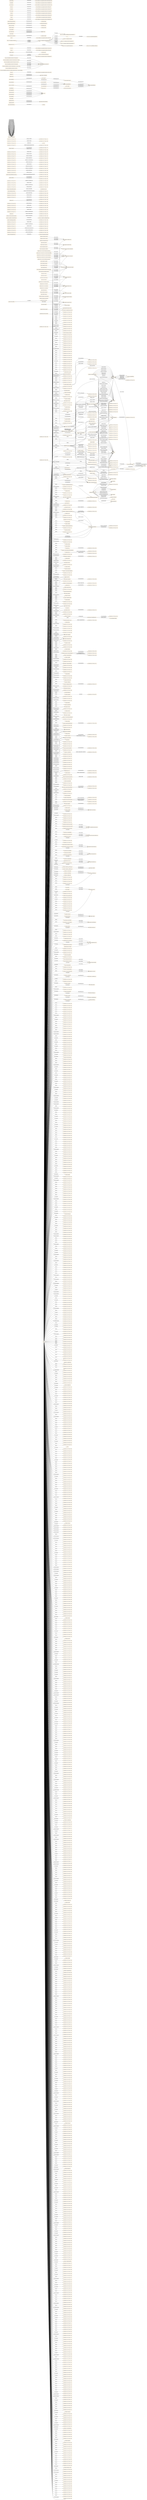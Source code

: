 digraph ar2dtool_diagram { 
rankdir=LR;
size="1501"
node [shape = rectangle, color="orange"]; "3052592b:15c271b76ac:-7d6b" "ontology:DiseminadoPuntual" "ontology:Estero" "3052592b:15c271b76ac:-7dc6" "ontology:ZonaContigua" "3052592b:15c271b76ac:-7e9e" "3052592b:15c271b76ac:-7fb6" "ontology:Lavajo" "3052592b:15c271b76ac:-7ea5" "3052592b:15c271b76ac:-7d2a" "ontology:Morfologia" "3052592b:15c271b76ac:-7dbf" "3052592b:15c271b76ac:-7ff4" "3052592b:15c271b76ac:-7e21" "3052592b:15c271b76ac:-7f3e" "ontology:Torrente" "3052592b:15c271b76ac:-7f30" "3052592b:15c271b76ac:-7c58" "3052592b:15c271b76ac:-7d9e" "ontology:MasaDeAguaArtificial" "3052592b:15c271b76ac:-7bd4" "ontology:Estuario" "ontology:LineaElectricaDeAltaTension" "3052592b:15c271b76ac:-7eae" "3052592b:15c271b76ac:-7fce" "3052592b:15c271b76ac:-7f73" "ontology:Canyo" "ontology:Acuifero" "3052592b:15c271b76ac:-7b70" "3052592b:15c271b76ac:-7d46" "3052592b:15c271b76ac:-7ef9" "ontology:Nevero" "3052592b:15c271b76ac:-7cfd" "3052592b:15c271b76ac:-7e7f" "ontology:FuenteArtificial" "3052592b:15c271b76ac:-7f96" "wgs84_pos:SpatialThing" "3052592b:15c271b76ac:-7eb5" "ontology:NucleoPoblacionalPuntual" "ontology:Mar" "3052592b:15c271b76ac:-7fe8" "3052592b:15c271b76ac:-7bf2" "3052592b:15c271b76ac:-7c66" "3052592b:15c271b76ac:-7bab" "3052592b:15c271b76ac:-7efd" "3052592b:15c271b76ac:-7edb" "3052592b:15c271b76ac:-7ed1" "3052592b:15c271b76ac:-7d69" "ontology:Canal" "3052592b:15c271b76ac:-7b8f" "ontology:Arroyo" "3052592b:15c271b76ac:-7e82" "3052592b:15c271b76ac:-7bfd" "3052592b:15c271b76ac:-7eb2" "3052592b:15c271b76ac:-7e96" "3052592b:15c271b76ac:-7cf7" "ontology:Ferrocarril" "ontology:Rio" "3052592b:15c271b76ac:-7f85" "ontology:DiseminadoSuperficial" "ontology:Recinto" "ontology:ExplotacionMinera" "ontology:Saladar" "ontology:ZonaEconomicaExclusiva" "3052592b:15c271b76ac:-7c01" "ontology:Aerodromo" "ontology:FenomenoHidrografico" "3052592b:15c271b76ac:-7fb2" "3052592b:15c271b76ac:-7f70" "3052592b:15c271b76ac:-7b27" "ontology:CanalAguasContinentales" "3052592b:15c271b76ac:-7c88" "ontology:Aluvion" "3052592b:15c271b76ac:-7b3a" "ontology:Acequia" "3052592b:15c271b76ac:-7fe5" "3052592b:15c271b76ac:-7ed4" "ontology:AltaMar" "ontology:Pozo" "ontology:VerticeGeodesicoDeOrdenInferior" "ontology:Puerto" "3052592b:15c271b76ac:-7f5e" "3052592b:15c271b76ac:-7fa1" "ontology:AguasCorrientes" "3052592b:15c271b76ac:-7d66" "3052592b:15c271b76ac:-7ecd" "ontology:CanalMarino" "ontology:Delta" "ontology:Humedal" "3052592b:15c271b76ac:-7c77" "ontology:Charca" "3052592b:15c271b76ac:-7d13" "3052592b:15c271b76ac:-7f54" "3052592b:15c271b76ac:-7db5" "ontology:Tuberia" "3052592b:15c271b76ac:-7ebd" "ontology:Aeropuerto" "ontology:EstacionDeTelecomunicacion" "3052592b:15c271b76ac:-7f92" "ontology:Lago" "3052592b:15c271b76ac:-7e93" "ontology:AguasSubterraneas" "ontology:Dren" "3052592b:15c271b76ac:-7f37" "ontology:VerticeGeodesicoRegente" "3052592b:15c271b76ac:-7b41" "ontology:AguasDulces" "ontology:Captacion" "3052592b:15c271b76ac:-7caf" "3052592b:15c271b76ac:-7f17" "3052592b:15c271b76ac:-7b4d" "3052592b:15c271b76ac:-7f9e" "3052592b:15c271b76ac:-7f4d" "ontology:Ibon" "3052592b:15c271b76ac:-7f27" "3052592b:15c271b76ac:-7b94" "ontology:Nacimiento" "3052592b:15c271b76ac:-7bea" "3052592b:15c271b76ac:-7cb5" "3052592b:15c271b76ac:-7e2f" "ontology:CarreteraAutonomica" "ontology:Gola" "ontology:AguasCosteras" "3052592b:15c271b76ac:-7f43" "3052592b:15c271b76ac:-7d79" "3052592b:15c271b76ac:-7bda" "ontology:HidronimoPuntual" "ontology:Albufera" "3052592b:15c271b76ac:-7fee" "3052592b:15c271b76ac:-7b29" "ontology:Carretera" "3052592b:15c271b76ac:-7ee1" "3052592b:15c271b76ac:-7fd2" "3052592b:15c271b76ac:-7fa4" "3052592b:15c271b76ac:-7fba" "3052592b:15c271b76ac:-7cc9" "ontology:AguasQuietas" "ontology:ZonaHumeda" "ontology:LineaElectricaDeBajaTension" "3052592b:15c271b76ac:-7f64" "ontology:AguasMarinas" "ontology:ZonaEncharcable" "3052592b:15c271b76ac:-7fe2" "3052592b:15c271b76ac:-7e1e" "ontology:Basines" "3052592b:15c271b76ac:-7f80" "3052592b:15c271b76ac:-7f08" "3052592b:15c271b76ac:-7f5b" "3052592b:15c271b76ac:-7c3a" "3052592b:15c271b76ac:-7b80" "3052592b:15c271b76ac:-7e9a" "3052592b:15c271b76ac:-7dac" "ontology:Embalse" "ontology:Marisma" "ontology:Ojo" "ontology:Glaciar" "3052592b:15c271b76ac:-7ff8" "ontology:AguasSuperficiales" "3052592b:15c271b76ac:-7ffc" "3052592b:15c271b76ac:-7b8e" "3052592b:15c271b76ac:-7be3" "ontology:NucleoPoblacional" "3052592b:15c271b76ac:-7f8b" "ontology:Acuitardo" "ontology:EnclaveFerroviario" "ontology:Toma" "3052592b:15c271b76ac:-7b5a" "3052592b:15c271b76ac:-7bd8" "3052592b:15c271b76ac:-7f0c" "3052592b:15c271b76ac:-7d1b" "3052592b:15c271b76ac:-7c5b" "3052592b:15c271b76ac:-7db9" "3052592b:15c271b76ac:-7fc6" "3052592b:15c271b76ac:-7bdf" "ontology:Manantial" "3052592b:15c271b76ac:-7f50" "3052592b:15c271b76ac:-7db1" "3052592b:15c271b76ac:-7fca" "3052592b:15c271b76ac:-7bb9" "3052592b:15c271b76ac:-7f57" "ontology:Desembocadura" "3052592b:15c271b76ac:-7d96" "3052592b:15c271b76ac:-7ce1" "ontology:Cascada" "ontology:Rapido" "3052592b:15c271b76ac:-7f67" "3052592b:15c271b76ac:-7f13" "3052592b:15c271b76ac:-7b7d" "3052592b:15c271b76ac:-7d42" "ontology:Corriente" "3052592b:15c271b76ac:-7cdd" "3052592b:15c271b76ac:-7f7a" "3052592b:15c271b76ac:-7d5b" "3052592b:15c271b76ac:-7fde" "3052592b:15c271b76ac:-7d0a" "3052592b:15c271b76ac:-7eb9" "3052592b:15c271b76ac:-7da8" "3052592b:15c271b76ac:-7d8a" "ontology:Deposito" "3052592b:15c271b76ac:-7b69" "ontology:AguasCorrientesArtificiales" "ontology:Isla" "ontology:SurgenciaNatural" "ontology:Canalillo" "3052592b:15c271b76ac:-7b49" "3052592b:15c271b76ac:-7cc0" "ontology:SurgenciaArtificial" "ontology:NucleoPoblacionalSuperficial" "3052592b:15c271b76ac:-7ba8" "3052592b:15c271b76ac:-7bd6" "3052592b:15c271b76ac:-7c62" "3052592b:15c271b76ac:-7b7c" "ontology:Bodon" "3052592b:15c271b76ac:-7d85" "3052592b:15c271b76ac:-7e28" "3052592b:15c271b76ac:-7fae" "3052592b:15c271b76ac:-7bcb" "3052592b:15c271b76ac:-7c16" "ontology:MarTerritorial" "3052592b:15c271b76ac:-7e8f" "ontology:Confluencia" "3052592b:15c271b76ac:-7f99" "3052592b:15c271b76ac:-7f02" "ontology:CanalAguasMarinas" "3052592b:15c271b76ac:-7c5e" "3052592b:15c271b76ac:-7ba2" "ontology:Distribucion" "ontology:Afluente" "3052592b:15c271b76ac:-7d48" "owl:Thing" "ontology:Helipuerto" "3052592b:15c271b76ac:-7c7a" "ontology:Autopista" "3052592b:15c271b76ac:-7d04" "3052592b:15c271b76ac:-7cce" "3052592b:15c271b76ac:-7d3f" "3052592b:15c271b76ac:-7b33" "ontology:Enlace" "ontology:LugarDeOcio" "ontology:Conducto" "3052592b:15c271b76ac:-7f7d" "ontology:AguasCorrientesNaturales" "3052592b:15c271b76ac:-7f20" "ontology:Chortal" "3052592b:15c271b76ac:-7c02" "ontology:Desague" "3052592b:15c271b76ac:-7da5" "ontology:Autovia" "3052592b:15c271b76ac:-7fc2" "ontology:CorrienteSubterranea" "3052592b:15c271b76ac:-7c40" "ontology:Sumidero" "ontology:VerticeGeodesico" "3052592b:15c271b76ac:-7ff1" "ontology:VerticeGeodesicoRegcan95" "3052592b:15c271b76ac:-7f2b" "3052592b:15c271b76ac:-7f05" "3052592b:15c271b76ac:-7c83" "ontology:Aljibe" "ontology:AguasQuietasNaturales" "3052592b:15c271b76ac:-7d9b" "ontology:Meandro" "3052592b:15c271b76ac:-7d72" "ontology:AguasDeTransicion" "ontology:Barranco" "ontology:MasaDeHielo" "ontology:ConduccionDeCombustible" "3052592b:15c271b76ac:-7da2" "3052592b:15c271b76ac:-7e35" "ontology:Salina" "ontology:Surgencia" "ontology:AguasSaladas" "3052592b:15c271b76ac:-7d7e" "ontology:Ria" "geopolitical:territory" "3052592b:15c271b76ac:-7ced" "3052592b:15c271b76ac:-7fda" "3052592b:15c271b76ac:-7d5e" "3052592b:15c271b76ac:-7ce9" "3052592b:15c271b76ac:-7c08" "ontology:AguasContinentales" "3052592b:15c271b76ac:-7b2d" "ontology:CurvaDeNivel" "3052592b:15c271b76ac:-7dc3" "3052592b:15c271b76ac:-7bd2" "3052592b:15c271b76ac:-7c0f" "3052592b:15c271b76ac:-7b74" "3052592b:15c271b76ac:-7d23" "3052592b:15c271b76ac:-7c1e" "3052592b:15c271b76ac:-7ea2" "3052592b:15c271b76ac:-7c9e" "ontology:CuencaHidrografica" "ontology:Diseminado" "3052592b:15c271b76ac:-7faa" "3052592b:15c271b76ac:-7be2" "3052592b:15c271b76ac:-7d52" "3052592b:15c271b76ac:-7d61" "ontology:Lucio" "3052592b:15c271b76ac:-7e8b" "ontology:Laguna" "3052592b:15c271b76ac:-7eef" "3052592b:15c271b76ac:-7ec9" "3052592b:15c271b76ac:-7d90" "ontology:EstacionPermanenteGPS" "ontology:Aguas" "3052592b:15c271b76ac:-7b44" "3052592b:15c271b76ac:-7d44" "3052592b:15c271b76ac:-7ec1" "3052592b:15c271b76ac:-7f76" "ontology:LagunaSalada" "3052592b:15c271b76ac:-7b25" "3052592b:15c271b76ac:-7bfa" "3052592b:15c271b76ac:-7fd6" "3052592b:15c271b76ac:-7fbe" "ontology:AguasQuietasArtificiales" "3052592b:15c271b76ac:-7bb2" "ontology:PuntoAcotado" "3052592b:15c271b76ac:-7bc1" "ontology:Alojamiento" "ontology:FuenteArtesana" "ontology:FerrocarrilConvencional" "3052592b:15c271b76ac:-7bdd" "ontology:LugarDeInteres" "3052592b:15c271b76ac:-7f6a" "3052592b:15c271b76ac:-7bbd" "ontology:Rambla" "3052592b:15c271b76ac:-7cd7" "3052592b:15c271b76ac:-7c1a" "3052592b:15c271b76ac:-7c25" "geosparql:Feature" "geosparql:Geometry" "geosparql:SpatialObject" "3052592b:15c271b76ac:-7afd" "skos:OrderedCollection" "skos:Collection" "skos:ConceptScheme" "skos:Concept" ; /*classes style*/
	"ontology:AguasQuietas" -> "3052592b:15c271b76ac:-7d61" [ label = "owl:equivalentClass" ];
	"geosparql:asGML" -> "geosparql:hasSerialization" [ label = "rdfs:subPropertyOf" ];
	"ontology:sigueA" -> "ontology:esta_proxima_a" [ label = "rdfs:subPropertyOf" ];
	"skos:definition" -> "skos:note" [ label = "rdfs:subPropertyOf" ];
	"categoria-vial:segundo-orden" -> "transportes:categoria-vial" [ label = "skos:inScheme" ];
	"tipo-de-tramo:interno" -> "transportes:tipo-de-tramo" [ label = "skos:inScheme" ];
	"skos:narrowerTransitive" -> "skos:semanticRelation" [ label = "rdfs:subPropertyOf" ];
	"competencia-aeroportuaria:militar" -> "transportes:competencia-aeroportuaria" [ label = "skos:inScheme" ];
	"ontology:lat" -> "ontology:coordenadas" [ label = "rdfs:subPropertyOf" ];
	"ontology:AguasQuietasArtificiales" -> "3052592b:15c271b76ac:-7d5e" [ label = "owl:equivalentClass" ];
	"dc:source" -> "http://dublincore.org/usage/terms/history/#source-006" [ label = "dct:hasVersion" ];
	"estado-de-uso2:abandonado" -> "poblaciones-construcciones:estado-de-uso" [ label = "skos:inScheme" ];
	"geosparql:Feature" -> "geosparql:Geometry" [ label = "owl:disjointWith" ];
	"tipo-de-componente:emisor" -> "red-de-suministro:tipo-de-componente" [ label = "skos:inScheme" ];
	"ontology:NucleoPoblacional" -> "3052592b:15c271b76ac:-7ba2" [ label = "owl:equivalentClass" ];
	"http://geo.linkeddata.es/kos/btn100/transportes" -> "http://geo.linkeddata.es/kos/btn100" [ label = "skos:inScheme" ];
	"tipo-de-tramo:no-interno" -> "transportes:tipo-de-tramo" [ label = "skos:inScheme" ];
	"skos:mappingRelation" -> "skos:semanticRelation" [ label = "rdfs:subPropertyOf" ];
	"dc:language" -> "http://www.ietf.org/rfc/rfc4646.txt" [ label = "rdfs:seeAlso" ];
	"dc:language" -> "http://dublincore.org/usage/terms/history/#language-007" [ label = "dct:hasVersion" ];
	"tipo-de-itinerario:itinerario-europeo" -> "transportes:tipo-de-itinerario" [ label = "skos:inScheme" ];
	"ontology:latitud" -> "wgs84_pos:lat" [ label = "owl:equivalentProperty" ];
	"situacion-de-via:superficial" -> "transportes:situacion-de-via" [ label = "skos:inScheme" ];
	"ontology:AguasDeTransicion" -> "3052592b:15c271b76ac:-7d7e" [ label = "owl:equivalentClass" ];
	"ontology:AguasDeTransicion" -> "3052592b:15c271b76ac:-7d79" [ label = "owl:equivalentClass" ];
	"skos:broader" -> "skos:broaderTransitive" [ label = "rdfs:subPropertyOf" ];
	"estado-de-uso:abandonado" -> "transportes:estado-de-uso" [ label = "skos:inScheme" ];
	"skos:ConceptScheme" -> "skos:Concept" [ label = "owl:disjointWith" ];
	"dc:type" -> "http://dublincore.org/usage/terms/history/#type-006" [ label = "dct:hasVersion" ];
	"ontology:sometido_a_descarga_por" -> "ontology:sometido" [ label = "rdfs:subPropertyOf" ];
	"ontology:Dren" -> "3052592b:15c271b76ac:-7c66" [ label = "owl:equivalentClass" ];
	"http://geo.linkeddata.es/kos/btn100/conducciones-y-energia" -> "http://geo.linkeddata.es/kos/btn100" [ label = "skos:inScheme" ];
	"skos:broadMatch" -> "skos:broader" [ label = "rdfs:subPropertyOf" ];
	"skos:broadMatch" -> "skos:mappingRelation" [ label = "rdfs:subPropertyOf" ];
	"dc:creator" -> "http://dublincore.org/usage/terms/history/#creator-006" [ label = "dct:hasVersion" ];
	"estado-de-uso:en-uso" -> "transportes:estado-de-uso" [ label = "skos:inScheme" ];
	"ontology:Glaciar" -> "3052592b:15c271b76ac:-7c25" [ label = "owl:equivalentClass" ];
	"http://www.opengis.net/ont/gml" -> "http://www.opengis.net/ont/geosparql" [ label = "owl:imports" ];
	"ontology:precedeA" -> "ontology:esta_proxima_a" [ label = "rdfs:subPropertyOf" ];
	"skos:related" -> "skos:semanticRelation" [ label = "rdfs:subPropertyOf" ];
	"categoria-de-curva-de-nivel:depresion-generica" -> "geodesia:categoria-de-curva-de-nivel" [ label = "skos:inScheme" ];
	"ontology:es_transvasada" -> "ontology:es_conducido_por" [ label = "rdfs:subPropertyOf" ];
	"tipo-de-capital:comunidad-autonoma-no-de-provincia" -> "poblaciones-construcciones:tipo-de-capital" [ label = "skos:inScheme" ];
	"categoria-de-curva-de-nivel:curva-de-nivel-interpolada" -> "geodesia:categoria-de-curva-de-nivel" [ label = "skos:inScheme" ];
	"dc:title" -> "http://dublincore.org/usage/terms/history/#title-006" [ label = "dct:hasVersion" ];
	"ancho-de-via:internacional" -> "transportes:ancho-de-via" [ label = "skos:inScheme" ];
	"acceso:libre" -> "transportes:acceso" [ label = "skos:inScheme" ];
	"ontology:transvasa" -> "ontology:conduce" [ label = "rdfs:subPropertyOf" ];
	"ontology:CanalAguasContinentales" -> "3052592b:15c271b76ac:-7cdd" [ label = "owl:equivalentClass" ];
	"ontology:nombre_alternativo" -> "ontology:nombre" [ label = "rdfs:subPropertyOf" ];
	"estado-de-uso2:en-construccion" -> "poblaciones-construcciones:estado-de-uso" [ label = "skos:inScheme" ];
	"ontology:AguasCorrientes" -> "3052592b:15c271b76ac:-7da5" [ label = "owl:equivalentClass" ];
	"ontology:Rambla" -> "3052592b:15c271b76ac:-7b8f" [ label = "owl:equivalentClass" ];
	"ontology:btn100.owl" -> "http://www.w3.org/2004/02/skos/core" [ label = "owl:imports" ];
	"ontology:btn100.owl" -> "http://www.opengis.net/ont/geosparql" [ label = "owl:imports" ];
	"electrificacion:electrificado" -> "transportes:electrificacion" [ label = "skos:inScheme" ];
	"acceso:peaje" -> "transportes:acceso" [ label = "skos:inScheme" ];
	"ontology:CanalMarino" -> "3052592b:15c271b76ac:-7cc9" [ label = "owl:equivalentClass" ];
	"ontology:Nacimiento" -> "3052592b:15c271b76ac:-7bab" [ label = "owl:equivalentClass" ];
	"skos:changeNote" -> "skos:note" [ label = "rdfs:subPropertyOf" ];
	"http://geo.linkeddata.es/kos/btn100/puntos-de-control" -> "http://geo.linkeddata.es/kos/btn100" [ label = "skos:inScheme" ];
	"skos:prefLabel" -> "rdfs:label" [ label = "rdfs:subPropertyOf" ];
	"ontology:Embalse" -> "3052592b:15c271b76ac:-7c5b" [ label = "owl:equivalentClass" ];
	"categoria-de-rio:rio-de-menor-interes" -> "hidrografia:categoria-de-rio" [ label = "skos:inScheme" ];
	"ontology:AguasDulces" -> "3052592b:15c271b76ac:-7d6b" [ label = "owl:equivalentClass" ];
	"ontology:captura" -> "ontology:conecta_con" [ label = "rdfs:subPropertyOf" ];
	"estado-de-uso2:en-uso" -> "poblaciones-construcciones:estado-de-uso" [ label = "skos:inScheme" ];
	"competencia-de-via:provincial" -> "transportes:competencia-de-via" [ label = "skos:inScheme" ];
	"categoria-de-curva-de-nivel:curva-de-nivel-generica" -> "geodesia:categoria-de-curva-de-nivel" [ label = "skos:inScheme" ];
	"categoria-de-rio:rio-terceario" -> "hidrografia:categoria-de-rio" [ label = "skos:inScheme" ];
	"tipo-de-trafico:mercancias" -> "transportes:tipo-de-trafico" [ label = "skos:inScheme" ];
	"skos:broaderTransitive" -> "skos:semanticRelation" [ label = "rdfs:subPropertyOf" ];
	"ontology:Afluente" -> "3052592b:15c271b76ac:-7db1" [ label = "owl:equivalentClass" ];
	"ontology:Afluente" -> "3052592b:15c271b76ac:-7db5" [ label = "owl:equivalentClass" ];
	"geosparql:asWKT" -> "geosparql:hasSerialization" [ label = "rdfs:subPropertyOf" ];
	"regimen-de-laguna:no-permanente" -> "hidrografia:regimen-de-laguna" [ label = "skos:inScheme" ];
	"categoria-vial:primer-orden" -> "transportes:categoria-vial" [ label = "skos:inScheme" ];
	"skos:narrowMatch" -> "skos:narrower" [ label = "rdfs:subPropertyOf" ];
	"skos:narrowMatch" -> "skos:mappingRelation" [ label = "rdfs:subPropertyOf" ];
	"skos:hiddenLabel" -> "rdfs:label" [ label = "rdfs:subPropertyOf" ];
	"competencia-aeroportuaria:privada" -> "transportes:competencia-aeroportuaria" [ label = "skos:inScheme" ];
	"ontology:NucleoPoblacionalPuntual" -> "ontology:NucleoPoblacionalSuperficial" [ label = "owl:disjointWith" ];
	"ontology:DiseminadoPuntual" -> "ontology:DiseminadoSuperficial" [ label = "owl:disjointWith" ];
	"ontology:SurgenciaArtificial" -> "3052592b:15c271b76ac:-7b41" [ label = "owl:equivalentClass" ];
	"tipo-de-itinerario:itinerario-no-europeo" -> "transportes:tipo-de-itinerario" [ label = "skos:inScheme" ];
	"tipo-de-calzada:sentido-unico" -> "transportes:tipo-de-calzada" [ label = "skos:inScheme" ];
	"categoria-vial:tercer-orden" -> "transportes:categoria-vial" [ label = "skos:inScheme" ];
	"ancho-de-via:iberico" -> "transportes:ancho-de-via" [ label = "skos:inScheme" ];
	"ontology:AguasQuietasNaturales" -> "3052592b:15c271b76ac:-7d5b" [ label = "owl:equivalentClass" ];
	"skos:topConceptOf" -> "skos:inScheme" [ label = "rdfs:subPropertyOf" ];
	"http://www.w3.org/2004/02/skos/core" -> "http://www.w3.org/TR/skos-reference/" [ label = "rdfs:seeAlso" ];
	"ontology:Gola" -> "3052592b:15c271b76ac:-7c16" [ label = "owl:equivalentClass" ];
	"ontology:Aguas" -> "3052592b:15c271b76ac:-7dac" [ label = "owl:equivalentClass" ];
	"skos:relatedMatch" -> "skos:related" [ label = "rdfs:subPropertyOf" ];
	"skos:relatedMatch" -> "skos:mappingRelation" [ label = "rdfs:subPropertyOf" ];
	"ontology:Diseminado" -> "ontology:NucleoPoblacional" [ label = "owl:disjointWith" ];
	"situacion-de-via:elevado" -> "transportes:situacion-de-via" [ label = "skos:inScheme" ];
	"geosparql:Geometry" -> "geosparql:Feature" [ label = "owl:disjointWith" ];
	"ontology:longitud" -> "wgs84_pos:long" [ label = "owl:equivalentProperty" ];
	"ontology:distribuye" -> "ontology:conduce" [ label = "rdfs:subPropertyOf" ];
	"ontology:es_distribuida" -> "ontology:es_conducido_por" [ label = "rdfs:subPropertyOf" ];
	"wgs84_pos:location" -> "foaf:based_near" [ label = "rdfs:subPropertyOf" ];
	"ruta-ten-t:ruta-transeuropea" -> "transportes:ruta-ten-t" [ label = "skos:inScheme" ];
	"categoria-de-rio:rio-secundario" -> "hidrografia:categoria-de-rio" [ label = "skos:inScheme" ];
	"http://geo.linkeddata.es/kos/btn100/hidrografia" -> "http://geo.linkeddata.es/kos/btn100" [ label = "skos:inScheme" ];
	"http://geo.linkeddata.es/kos/btn100/poblaciones-y-construcciones" -> "http://geo.linkeddata.es/kos/btn100" [ label = "skos:inScheme" ];
	"ancho-de-via:mixto" -> "transportes:ancho-de-via" [ label = "skos:inScheme" ];
	"ontology:AguasCorrientesNaturales" -> "3052592b:15c271b76ac:-7d96" [ label = "owl:equivalentClass" ];
	"ontology:Rio" -> "3052592b:15c271b76ac:-7b7d" [ label = "owl:equivalentClass" ];
	"ontology:es_capturado" -> "ontology:es_conectado_con" [ label = "rdfs:subPropertyOf" ];
	"numero-de-vias:unica" -> "transportes:numero-de-vias" [ label = "skos:inScheme" ];
	"dc:" -> "http://purl.org/dc/aboutdcmi#DCMI" [ label = "dct:publisher" ];
	"geosparql:defaultGeometry" -> "geosparql:hasGeometry" [ label = "rdfs:subPropertyOf" ];
	"competencia-de-via:estatal" -> "transportes:competencia-de-via" [ label = "skos:inScheme" ];
	"ontology:Acuifero" -> "3052592b:15c271b76ac:-7dbf" [ label = "owl:equivalentClass" ];
	"ontology:Idioma_alternativo" -> "ontology:idioma" [ label = "rdfs:subPropertyOf" ];
	"tipo-de-capital:comunidad-autonoma" -> "poblaciones-construcciones:tipo-de-capital" [ label = "skos:inScheme" ];
	"tipo-de-componente:repetidor" -> "red-de-suministro:tipo-de-componente" [ label = "skos:inScheme" ];
	"ontology:LineaElectricaDeAltaTension" -> "ontology:LineaElectricaDeBajaTension" [ label = "owl:disjointWith" ];
	"ontology:long" -> "ontology:coordenadas" [ label = "rdfs:subPropertyOf" ];
	"dc:publisher" -> "http://dublincore.org/usage/terms/history/#publisher-006" [ label = "dct:hasVersion" ];
	"http://www.opengis.net/ont/sf" -> "http://www.opengis.net/ont/geosparql" [ label = "owl:imports" ];
	"tipo-de-capital:no-capital" -> "poblaciones-construcciones:tipo-de-capital" [ label = "skos:inScheme" ];
	"ontology:Pozo" -> "3052592b:15c271b76ac:-7b94" [ label = "owl:equivalentClass" ];
	"ontology:transmite" -> "ontology:permite" [ label = "rdfs:subPropertyOf" ];
	"categoria-de-curva-de-nivel:curva-de-nivel-maestra" -> "geodesia:categoria-de-curva-de-nivel" [ label = "skos:inScheme" ];
	"skos:historyNote" -> "skos:note" [ label = "rdfs:subPropertyOf" ];
	"skos:editorialNote" -> "skos:note" [ label = "rdfs:subPropertyOf" ];
	"competencia-de-via:local" -> "transportes:competencia-de-via" [ label = "skos:inScheme" ];
	"http://www.opengis.net/ont/geosparql" -> "http://www.opengis.net/doc/IS/geosparql/1.0" [ label = "rdfs:seeAlso" ];
	"http://www.opengis.net/ont/geosparql" -> "http://www.opengis.net/ont/gml" [ label = "owl:imports" ];
	"http://www.opengis.net/ont/geosparql" -> "http://www.opengis.net/ont/sf" [ label = "owl:imports" ];
	"http://www.opengis.net/ont/geosparql" -> "http://www.opengis.net/def/rule/ogc-geosparql/1.0" [ label = "rdfs:seeAlso" ];
	"http://www.opengis.net/ont/geosparql" -> "http://www.opengis.net/doc/IS/geosparql/1.0" [ label = "dc:source" ];
	"http://www.opengis.net/ont/geosparql" -> "dc:" [ label = "owl:imports" ];
	"http://www.opengis.net/ont/geosparql" -> "http://www.w3.org/2004/02/skos/core" [ label = "owl:imports" ];
	"http://www.opengis.net/ont/geosparql" -> "http://www.opengis.net/def/function/ogc-geosparql/1.0" [ label = "rdfs:seeAlso" ];
	"ontology:Canal" -> "3052592b:15c271b76ac:-7ce1" [ label = "owl:equivalentClass" ];
	"dc:date" -> "http://dublincore.org/usage/terms/history/#date-006" [ label = "dct:hasVersion" ];
	"skos:exactMatch" -> "skos:closeMatch" [ label = "rdfs:subPropertyOf" ];
	"categoria-de-isla:principal" -> "hidrografia:categoria-de-isla" [ label = "skos:inScheme" ];
	"competencia-aeroportuaria:aena" -> "transportes:competencia-aeroportuaria" [ label = "skos:inScheme" ];
	"numero-de-vias:doble" -> "numero-de-vias:unica" [ label = "owl:sameAs" ];
	"numero-de-vias:doble" -> "transportes:numero-de-vias" [ label = "skos:inScheme" ];
	"competencia-portuaria:estatal" -> "transportes:competencia-portuaria" [ label = "skos:inScheme" ];
	"competencia-de-via:autonomica" -> "transportes:competencia-de-via" [ label = "skos:inScheme" ];
	"electrificacion:no-electrificado" -> "transportes:electrificacion" [ label = "skos:inScheme" ];
	"ontology:desembocaEn" -> "ontology:desagua_en" [ label = "rdfs:subPropertyOf" ];
	"skos:scopeNote" -> "skos:note" [ label = "rdfs:subPropertyOf" ];
	"tipo-de-capital:municipio" -> "poblaciones-construcciones:tipo-de-capital" [ label = "skos:inScheme" ];
	"skos:altLabel" -> "rdfs:label" [ label = "rdfs:subPropertyOf" ];
	"ruta-ten-t:ruta-no-transeuropea" -> "transportes:ruta-ten-t" [ label = "skos:inScheme" ];
	"dc:relation" -> "http://dublincore.org/usage/terms/history/#relation-006" [ label = "dct:hasVersion" ];
	"dc:rights" -> "http://dublincore.org/usage/terms/history/#rights-006" [ label = "dct:hasVersion" ];
	"skos:narrower" -> "skos:narrowerTransitive" [ label = "rdfs:subPropertyOf" ];
	"tipo-de-capital:provincia" -> "poblaciones-construcciones:tipo-de-capital" [ label = "skos:inScheme" ];
	"categoria-de-rio:rio-principal" -> "hidrografia:categoria-de-rio" [ label = "skos:inScheme" ];
	"tipo-de-calzada:convencional" -> "transportes:tipo-de-calzada" [ label = "skos:inScheme" ];
	"dc:coverage" -> "http://dublincore.org/usage/terms/history/#coverage-006" [ label = "dct:hasVersion" ];
	"ontology:Lucio" -> "3052592b:15c271b76ac:-7bea" [ label = "owl:equivalentClass" ];
	"dc:subject" -> "http://dublincore.org/usage/terms/history/#subject-007" [ label = "dct:hasVersion" ];
	"dc:format" -> "http://dublincore.org/usage/terms/history/#format-007" [ label = "dct:hasVersion" ];
	"ontology:Desague" -> "3052592b:15c271b76ac:-7c7a" [ label = "owl:equivalentClass" ];
	"skos:closeMatch" -> "skos:mappingRelation" [ label = "rdfs:subPropertyOf" ];
	"ontology:ZonaHumeda" -> "3052592b:15c271b76ac:-7b29" [ label = "owl:equivalentClass" ];
	"categoria-de-curva-de-nivel:depresion-maestra" -> "geodesia:categoria-de-curva-de-nivel" [ label = "skos:inScheme" ];
	"ontology:CanalAguasMarinas" -> "3052592b:15c271b76ac:-7cd7" [ label = "owl:equivalentClass" ];
	"ontology:AguasContinentales" -> "3052592b:15c271b76ac:-7da8" [ label = "owl:equivalentClass" ];
	"estado-de-uso:en-construccion" -> "transportes:estado-de-uso" [ label = "skos:inScheme" ];
	"tipo-de-trafico:viajeros" -> "transportes:tipo-de-trafico" [ label = "skos:inScheme" ];
	"dc:contributor" -> "http://dublincore.org/usage/terms/history/#contributor-006" [ label = "dct:hasVersion" ];
	"ontology:se_extrae" -> "ontology:es_alimentada_por" [ label = "rdfs:subPropertyOf" ];
	"ontology:MasaDeAguaArtificial" -> "3052592b:15c271b76ac:-7bbd" [ label = "owl:equivalentClass" ];
	"ontology:AguasSuperficiales" -> "3052592b:15c271b76ac:-7d3f" [ label = "owl:equivalentClass" ];
	"ontology:Surgencia" -> "3052592b:15c271b76ac:-7b44" [ label = "owl:equivalentClass" ];
	"situacion-de-via:subterraneo" -> "transportes:situacion-de-via" [ label = "skos:inScheme" ];
	"dc:identifier" -> "http://dublincore.org/usage/terms/history/#identifier-006" [ label = "dct:hasVersion" ];
	"ancho-de-via:metrico" -> "transportes:ancho-de-via" [ label = "skos:inScheme" ];
	"tipo-de-capital:nacion" -> "poblaciones-construcciones:tipo-de-capital" [ label = "skos:inScheme" ];
	"ontology:sometida_a_influencia_de" -> "ontology:sometido" [ label = "rdfs:subPropertyOf" ];
	"dc:description" -> "http://dublincore.org/usage/terms/history/#description-006" [ label = "dct:hasVersion" ];
	"ontology:se_extrae_para" -> "ontology:alimenta_a" [ label = "rdfs:subPropertyOf" ];
	"tipo-de-trafico:mixto" -> "transportes:tipo-de-trafico" [ label = "skos:inScheme" ];
	"ontology:AguasCorrientesArtificiales" -> "3052592b:15c271b76ac:-7d9e" [ label = "owl:equivalentClass" ];
	"ontology:AguasCorrientesArtificiales" -> "3052592b:15c271b76ac:-7da2" [ label = "owl:equivalentClass" ];
	"regimen-de-laguna:permanente" -> "hidrografia:regimen-de-laguna" [ label = "skos:inScheme" ];
	"http://geo.linkeddata.es/kos/btn100/relieve" -> "http://geo.linkeddata.es/kos/btn100" [ label = "skos:inScheme" ];
	"skos:Collection" -> "skos:ConceptScheme" [ label = "owl:disjointWith" ];
	"skos:Collection" -> "skos:Concept" [ label = "owl:disjointWith" ];
	"http://geo.linkeddata.es/kos/btn100/unidades-administrativas-y-zonas-protegidas" -> "http://geo.linkeddata.es/kos/btn100" [ label = "skos:inScheme" ];
	"skos:example" -> "skos:note" [ label = "rdfs:subPropertyOf" ];
	"NULL" -> "3052592b:15c271b76ac:-7df4" [ label = "rdf:rest" ];
	"NULL" -> "acceso:libre" [ label = "rdf:first" ];
	"NULL" -> "3052592b:15c271b76ac:-7eea" [ label = "rdf:rest" ];
	"NULL" -> "3052592b:15c271b76ac:-7cff" [ label = "rdf:rest" ];
	"NULL" -> "ontology:Marisma" [ label = "owl:someValuesFrom" ];
	"NULL" -> "3052592b:15c271b76ac:-7f87" [ label = "rdf:rest" ];
	"NULL" -> "3052592b:15c271b76ac:-7beb" [ label = "rdf:rest" ];
	"NULL" -> "3052592b:15c271b76ac:-7c5c" [ label = "rdf:rest" ];
	"NULL" -> "ontology:sometido_a_descarga_por" [ label = "owl:onProperty" ];
	"NULL" -> "3052592b:15c271b76ac:-7c59" [ label = "owl:intersectionOf" ];
	"NULL" -> "3052592b:15c271b76ac:-7bfe" [ label = "rdf:rest" ];
	"NULL" -> "3052592b:15c271b76ac:-7fed" [ label = "owl:unionOf" ];
	"NULL" -> "3052592b:15c271b76ac:-7ea8" [ label = "rdf:rest" ];
	"NULL" -> "3052592b:15c271b76ac:-7cb7" [ label = "rdf:rest" ];
	"NULL" -> "3052592b:15c271b76ac:-7f1e" [ label = "rdf:rest" ];
	"NULL" -> "3052592b:15c271b76ac:-7d66" [ label = "owl:someValuesFrom" ];
	"NULL" -> "3052592b:15c271b76ac:-7e61" [ label = "owl:oneOf" ];
	"NULL" -> "3052592b:15c271b76ac:-7f21" [ label = "rdf:rest" ];
	"NULL" -> "3052592b:15c271b76ac:-7fd9" [ label = "owl:intersectionOf" ];
	"NULL" -> "3052592b:15c271b76ac:-7bce" [ label = "owl:intersectionOf" ];
	"NULL" -> "3052592b:15c271b76ac:-7f38" [ label = "rdf:rest" ];
	"NULL" -> "ontology:AguasSubterraneas" [ label = "rdf:first" ];
	"NULL" -> "ontology:Charca" [ label = "owl:allValuesFrom" ];
	"NULL" -> "3052592b:15c271b76ac:-7fa3" [ label = "owl:unionOf" ];
	"NULL" -> "3052592b:15c271b76ac:-7b6e" [ label = "rdf:rest" ];
	"NULL" -> "3052592b:15c271b76ac:-7e20" [ label = "owl:unionOf" ];
	"NULL" -> "3052592b:15c271b76ac:-7bb6" [ label = "rdf:rest" ];
	"NULL" -> "3052592b:15c271b76ac:-7eb1" [ label = "owl:unionOf" ];
	"NULL" -> "3052592b:15c271b76ac:-7f34" [ label = "rdf:rest" ];
	"NULL" -> "3052592b:15c271b76ac:-7e5c" [ label = "rdf:rest" ];
	"NULL" -> "ontology:AguasSubterraneas" [ label = "owl:allValuesFrom" ];
	"NULL" -> "3052592b:15c271b76ac:-7bdb" [ label = "owl:intersectionOf" ];
	"NULL" -> "3052592b:15c271b76ac:-7c82" [ label = "owl:unionOf" ];
	"NULL" -> "skos:inScheme" [ label = "owl:onProperty" ];
	"NULL" -> "ontology:sufre_descarga_de" [ label = "owl:onProperty" ];
	"NULL" -> "3052592b:15c271b76ac:-7bc9" [ label = "rdf:rest" ];
	"NULL" -> "3052592b:15c271b76ac:-7f47" [ label = "rdf:rest" ];
	"NULL" -> "3052592b:15c271b76ac:-7e6f" [ label = "rdf:rest" ];
	"NULL" -> "3052592b:15c271b76ac:-7fc5" [ label = "owl:intersectionOf" ];
	"NULL" -> "3052592b:15c271b76ac:-7b7b" [ label = "owl:unionOf" ];
	"NULL" -> "3052592b:15c271b76ac:-7c1c" [ label = "rdf:rest" ];
	"NULL" -> "3052592b:15c271b76ac:-7e81" [ label = "owl:unionOf" ];
	"NULL" -> "3052592b:15c271b76ac:-7e72" [ label = "rdf:rest" ];
	"NULL" -> "3052592b:15c271b76ac:-7d51" [ label = "owl:unionOf" ];
	"NULL" -> "ontology:Sumidero" [ label = "rdf:first" ];
	"NULL" -> "3052592b:15c271b76ac:-7b74" [ label = "owl:allValuesFrom" ];
	"NULL" -> "3052592b:15c271b76ac:-7dc7" [ label = "rdf:first" ];
	"NULL" -> "3052592b:15c271b76ac:-7cf2" [ label = "rdf:rest" ];
	"NULL" -> "3052592b:15c271b76ac:-7da7" [ label = "owl:unionOf" ];
	"NULL" -> "3052592b:15c271b76ac:-7d6e" [ label = "rdf:rest" ];
	"NULL" -> "3052592b:15c271b76ac:-7b1b" [ label = "rdf:rest" ];
	"NULL" -> "3052592b:15c271b76ac:-7c65" [ label = "owl:intersectionOf" ];
	"NULL" -> "3052592b:15c271b76ac:-7d84" [ label = "owl:unionOf" ];
	"NULL" -> "ontology:Desembocadura" [ label = "rdf:first" ];
	"NULL" -> "ontology:Marisma" [ label = "owl:allValuesFrom" ];
	"NULL" -> "3052592b:15c271b76ac:-7ef0" [ label = "rdf:rest" ];
	"NULL" -> "ontology:LugarDeOcio" [ label = "rdf:first" ];
	"NULL" -> "3052592b:15c271b76ac:-7f6c" [ label = "rdf:rest" ];
	"NULL" -> "ontology:Albufera" [ label = "rdf:first" ];
	"NULL" -> "3052592b:15c271b76ac:-7e8e" [ label = "owl:intersectionOf" ];
	"NULL" -> "3052592b:15c271b76ac:-7f9d" [ label = "owl:unionOf" ];
	"NULL" -> "3052592b:15c271b76ac:-7c57" [ label = "owl:unionOf" ];
	"NULL" -> "3052592b:15c271b76ac:-7c32" [ label = "owl:intersectionOf" ];
	"NULL" -> "transportes:numero-de-vias" [ label = "owl:hasValue" ];
	"NULL" -> "3052592b:15c271b76ac:-7fdd" [ label = "owl:intersectionOf" ];
	"NULL" -> "3052592b:15c271b76ac:-7b31" [ label = "rdf:rest" ];
	"NULL" -> "3052592b:15c271b76ac:-7cd6" [ label = "owl:intersectionOf" ];
	"NULL" -> "3052592b:15c271b76ac:-7b80" [ label = "owl:allValuesFrom" ];
	"NULL" -> "3052592b:15c271b76ac:-7b0a" [ label = "owl:members" ];
	"NULL" -> "3052592b:15c271b76ac:-7dcf" [ label = "rdf:rest" ];
	"NULL" -> "3052592b:15c271b76ac:-7e1c" [ label = "rdf:rest" ];
	"NULL" -> "3052592b:15c271b76ac:-7e95" [ label = "owl:unionOf" ];
	"NULL" -> "3052592b:15c271b76ac:-7fd5" [ label = "owl:unionOf" ];
	"NULL" -> "3052592b:15c271b76ac:-7f82" [ label = "rdf:rest" ];
	"NULL" -> "3052592b:15c271b76ac:-7d97" [ label = "rdf:rest" ];
	"NULL" -> "ontology:CarreteraAutonomica" [ label = "rdf:first" ];
	"NULL" -> "3052592b:15c271b76ac:-7e7e" [ label = "owl:unionOf" ];
	"NULL" -> "3052592b:15c271b76ac:-7c0f" [ label = "owl:allValuesFrom" ];
	"NULL" -> "ontology:Laguna" [ label = "rdf:first" ];
	"NULL" -> "3052592b:15c271b76ac:-7afc" [ label = "owl:unionOf" ];
	"NULL" -> "3052592b:15c271b76ac:-7fb7" [ label = "rdf:rest" ];
	"NULL" -> "3052592b:15c271b76ac:-7c6a" [ label = "rdf:rest" ];
	"NULL" -> "3052592b:15c271b76ac:-7b57" [ label = "rdf:rest" ];
	"NULL" -> "3052592b:15c271b76ac:-7b27" [ label = "rdf:first" ];
	"NULL" -> "poblaciones-construcciones:tipo-de-capital" [ label = "owl:hasValue" ];
	"NULL" -> "3052592b:15c271b76ac:-7e29" [ label = "rdf:first" ];
	"NULL" -> "3052592b:15c271b76ac:-7e45" [ label = "rdf:rest" ];
	"NULL" -> "3052592b:15c271b76ac:-7d48" [ label = "owl:allValuesFrom" ];
	"NULL" -> "3052592b:15c271b76ac:-7d89" [ label = "owl:unionOf" ];
	"NULL" -> "3052592b:15c271b76ac:-7f2c" [ label = "rdf:rest" ];
	"NULL" -> "3052592b:15c271b76ac:-7fe3" [ label = "rdf:rest" ];
	"NULL" -> "3052592b:15c271b76ac:-7eaf" [ label = "rdf:rest" ];
	"NULL" -> "3052592b:15c271b76ac:-7c05" [ label = "rdf:rest" ];
	"NULL" -> "ontology:AguasSubterraneas" [ label = "owl:someValuesFrom" ];
	"NULL" -> "3052592b:15c271b76ac:-7b51" [ label = "owl:intersectionOf" ];
	"NULL" -> "3052592b:15c271b76ac:-7cd8" [ label = "rdf:rest" ];
	"NULL" -> "3052592b:15c271b76ac:-7f3f" [ label = "rdf:rest" ];
	"NULL" -> "3052592b:15c271b76ac:-7c83" [ label = "owl:someValuesFrom" ];
	"NULL" -> "3052592b:15c271b76ac:-7f95" [ label = "owl:unionOf" ];
	"NULL" -> "3052592b:15c271b76ac:-7da9" [ label = "rdf:rest" ];
	"NULL" -> "3052592b:15c271b76ac:-7d57" [ label = "rdf:rest" ];
	"NULL" -> "3052592b:15c271b76ac:-7c18" [ label = "rdf:rest" ];
	"NULL" -> "3052592b:15c271b76ac:-7ed6" [ label = "rdf:rest" ];
	"NULL" -> "3052592b:15c271b76ac:-7f07" [ label = "owl:unionOf" ];
	"NULL" -> "ontology:Corriente" [ label = "rdf:first" ];
	"NULL" -> "ontology:AguasCorrientesArtificiales" [ label = "owl:someValuesFrom" ];
	"NULL" -> "3052592b:15c271b76ac:-7bd7" [ label = "rdf:rest" ];
	"NULL" -> "3052592b:15c271b76ac:-7e7d" [ label = "rdf:rest" ];
	"NULL" -> "3052592b:15c271b76ac:-7f55" [ label = "rdf:rest" ];
	"NULL" -> "ontology:estaEn" [ label = "owl:onProperty" ];
	"NULL" -> "3052592b:15c271b76ac:-7b79" [ label = "owl:intersectionOf" ];
	"NULL" -> "ontology:Glaciar" [ label = "owl:complementOf" ];
	"NULL" -> "3052592b:15c271b76ac:-7c61" [ label = "owl:unionOf" ];
	"NULL" -> "3052592b:15c271b76ac:-7cf0" [ label = "owl:intersectionOf" ];
	"NULL" -> "3052592b:15c271b76ac:-7b17" [ label = "rdf:rest" ];
	"NULL" -> "3052592b:15c271b76ac:-7e80" [ label = "rdf:rest" ];
	"NULL" -> "3052592b:15c271b76ac:-7ee9" [ label = "rdf:rest" ];
	"NULL" -> "3052592b:15c271b76ac:-7e05" [ label = "rdf:rest" ];
	"NULL" -> "3052592b:15c271b76ac:-7bfd" [ label = "rdf:first" ];
	"NULL" -> "3052592b:15c271b76ac:-7f68" [ label = "rdf:rest" ];
	"NULL" -> "3052592b:15c271b76ac:-7c3d" [ label = "rdf:rest" ];
	"NULL" -> "3052592b:15c271b76ac:-7d7c" [ label = "rdf:rest" ];
	"NULL" -> "3052592b:15c271b76ac:-7bca" [ label = "owl:unionOf" ];
	"NULL" -> "3052592b:15c271b76ac:-7d36" [ label = "owl:intersectionOf" ];
	"NULL" -> "3052592b:15c271b76ac:-7de8" [ label = "rdf:rest" ];
	"NULL" -> "3052592b:15c271b76ac:-7ede" [ label = "rdf:rest" ];
	"NULL" -> "3052592b:15c271b76ac:-7dca" [ label = "rdf:rest" ];
	"NULL" -> "3052592b:15c271b76ac:-7b4c" [ label = "owl:unionOf" ];
	"NULL" -> "ontology:SurgenciaArtificial" [ label = "rdf:first" ];
	"NULL" -> "ontology:Manantial" [ label = "rdf:first" ];
	"NULL" -> "3052592b:15c271b76ac:-7f06" [ label = "rdf:rest" ];
	"NULL" -> "3052592b:15c271b76ac:-7ea9" [ label = "owl:unionOf" ];
	"NULL" -> "3052592b:15c271b76ac:-7c40" [ label = "owl:allValuesFrom" ];
	"NULL" -> "ontology:descarga_en" [ label = "owl:onProperty" ];
	"NULL" -> "3052592b:15c271b76ac:-7bfa" [ label = "owl:someValuesFrom" ];
	"NULL" -> "3052592b:15c271b76ac:-7d92" [ label = "rdf:rest" ];
	"NULL" -> "ontology:Estero" [ label = "owl:someValuesFrom" ];
	"NULL" -> "3052592b:15c271b76ac:-7bc1" [ label = "owl:allValuesFrom" ];
	"NULL" -> "ontology:Delta" [ label = "rdf:first" ];
	"NULL" -> "3052592b:15c271b76ac:-7d69" [ label = "rdf:first" ];
	"NULL" -> "3052592b:15c271b76ac:-7d65" [ label = "owl:unionOf" ];
	"NULL" -> "3052592b:15c271b76ac:-7ddd" [ label = "rdf:rest" ];
	"NULL" -> "3052592b:15c271b76ac:-7f8d" [ label = "rdf:rest" ];
	"NULL" -> "3052592b:15c271b76ac:-7f19" [ label = "rdf:rest" ];
	"NULL" -> "3052592b:15c271b76ac:-7f7c" [ label = "owl:unionOf" ];
	"NULL" -> "3052592b:15c271b76ac:-7faf" [ label = "rdf:rest" ];
	"NULL" -> "3052592b:15c271b76ac:-7b4f" [ label = "rdf:rest" ];
	"NULL" -> "3052592b:15c271b76ac:-7f90" [ label = "rdf:rest" ];
	"NULL" -> "ontology:CorrienteSubterranea" [ label = "rdf:first" ];
	"NULL" -> "3052592b:15c271b76ac:-7c93" [ label = "owl:intersectionOf" ];
	"NULL" -> "3052592b:15c271b76ac:-7ced" [ label = "owl:allValuesFrom" ];
	"NULL" -> "ontology:Desembocadura" [ label = "owl:someValuesFrom" ];
	"NULL" -> "3052592b:15c271b76ac:-7fd1" [ label = "owl:intersectionOf" ];
	"NULL" -> "ontology:FuenteArtificial" [ label = "rdf:first" ];
	"NULL" -> "ontology:AguasDulces" [ label = "owl:complementOf" ];
	"NULL" -> "3052592b:15c271b76ac:-7fab" [ label = "rdf:rest" ];
	"NULL" -> "3052592b:15c271b76ac:-7e40" [ label = "rdf:rest" ];
	"NULL" -> "3052592b:15c271b76ac:-7f0e" [ label = "rdf:rest" ];
	"NULL" -> "3052592b:15c271b76ac:-7cbf" [ label = "owl:intersectionOf" ];
	"NULL" -> "3052592b:15c271b76ac:-7d3c" [ label = "rdf:rest" ];
	"NULL" -> "3052592b:15c271b76ac:-7e53" [ label = "rdf:rest" ];
	"NULL" -> "3052592b:15c271b76ac:-7fa0" [ label = "owl:unionOf" ];
	"NULL" -> "3052592b:15c271b76ac:-7f5d" [ label = "owl:unionOf" ];
	"NULL" -> "transportes:electrificacion" [ label = "owl:hasValue" ];
	"NULL" -> "tipo-de-calzada:doble" [ label = "owl:hasValue" ];
	"NULL" -> "3052592b:15c271b76ac:-7b8b" [ label = "owl:intersectionOf" ];
	"NULL" -> "3052592b:15c271b76ac:-7f3a" [ label = "rdf:rest" ];
	"NULL" -> "3052592b:15c271b76ac:-7d4f" [ label = "rdf:rest" ];
	"NULL" -> "3052592b:15c271b76ac:-7c00" [ label = "owl:intersectionOf" ];
	"NULL" -> "3052592b:15c271b76ac:-7b5a" [ label = "owl:someValuesFrom" ];
	"NULL" -> "3052592b:15c271b76ac:-7c13" [ label = "rdf:rest" ];
	"NULL" -> "3052592b:15c271b76ac:-7db8" [ label = "owl:unionOf" ];
	"NULL" -> "3052592b:15c271b76ac:-7ce6" [ label = "rdf:rest" ];
	"NULL" -> "3052592b:15c271b76ac:-7b7e" [ label = "rdf:rest" ];
	"NULL" -> "3052592b:15c271b76ac:-7e79" [ label = "rdf:rest" ];
	"NULL" -> "3052592b:15c271b76ac:-7b0f" [ label = "rdf:rest" ];
	"NULL" -> "3052592b:15c271b76ac:-7fc9" [ label = "owl:intersectionOf" ];
	"NULL" -> "ontology:Ibon" [ label = "rdf:first" ];
	"NULL" -> "ontology:AguasSaladas" [ label = "rdf:first" ];
	"NULL" -> "3052592b:15c271b76ac:-7ee4" [ label = "rdf:rest" ];
	"NULL" -> "3052592b:15c271b76ac:-7dbd" [ label = "owl:intersectionOf" ];
	"NULL" -> "3052592b:15c271b76ac:-7dd0" [ label = "rdf:rest" ];
	"NULL" -> "ontology:AguasCorrientesNaturales" [ label = "owl:someValuesFrom" ];
	"NULL" -> "3052592b:15c271b76ac:-7c77" [ label = "owl:allValuesFrom" ];
	"NULL" -> "3052592b:15c271b76ac:-7b06" [ label = "owl:distinctMembers" ];
	"NULL" -> "3052592b:15c271b76ac:-7e1d" [ label = "owl:unionOf" ];
	"NULL" -> "3052592b:15c271b76ac:-7c39" [ label = "rdf:rest" ];
	"NULL" -> "3052592b:15c271b76ac:-7e17" [ label = "owl:oneOf" ];
	"NULL" -> "3052592b:15c271b76ac:-7d1c" [ label = "owl:intersectionOf" ];
	"NULL" -> "3052592b:15c271b76ac:-7b48" [ label = "owl:intersectionOf" ];
	"NULL" -> "3052592b:15c271b76ac:-7eb8" [ label = "owl:unionOf" ];
	"NULL" -> "3052592b:15c271b76ac:-7ef7" [ label = "rdf:rest" ];
	"NULL" -> "3052592b:15c271b76ac:-7f5a" [ label = "owl:unionOf" ];
	"NULL" -> "3052592b:15c271b76ac:-7de3" [ label = "rdf:rest" ];
	"NULL" -> "electrificacion:no-electrificado" [ label = "rdf:first" ];
	"NULL" -> "3052592b:15c271b76ac:-7bb2" [ label = "owl:allValuesFrom" ];
	"NULL" -> "3052592b:15c271b76ac:-7bf8" [ label = "rdf:rest" ];
	"NULL" -> "red-de-suministro:tipo-de-componente" [ label = "owl:hasValue" ];
	"NULL" -> "3052592b:15c271b76ac:-7e13" [ label = "rdf:rest" ];
	"NULL" -> "3052592b:15c271b76ac:-7b19" [ label = "owl:distinctMembers" ];
	"NULL" -> "3052592b:15c271b76ac:-7b38" [ label = "rdf:rest" ];
	"NULL" -> "3052592b:15c271b76ac:-7e3d" [ label = "owl:oneOf" ];
	"NULL" -> "skos:Collection" [ label = "rdf:first" ];
	"NULL" -> "3052592b:15c271b76ac:-7dc5" [ label = "owl:unionOf" ];
	"NULL" -> "3052592b:15c271b76ac:-7eec" [ label = "rdf:rest" ];
	"NULL" -> "3052592b:15c271b76ac:-7e26" [ label = "rdf:rest" ];
	"NULL" -> "3052592b:15c271b76ac:-7e2a" [ label = "owl:withRestrictions" ];
	"NULL" -> "3052592b:15c271b76ac:-7f89" [ label = "rdf:rest" ];
	"NULL" -> "3052592b:15c271b76ac:-7dab" [ label = "owl:unionOf" ];
	"NULL" -> "3052592b:15c271b76ac:-7f53" [ label = "owl:unionOf" ];
	"NULL" -> "3052592b:15c271b76ac:-7f0d" [ label = "rdf:rest" ];
	"NULL" -> "3052592b:15c271b76ac:-7ed0" [ label = "owl:unionOf" ];
	"NULL" -> "3052592b:15c271b76ac:-7cdc" [ label = "owl:intersectionOf" ];
	"NULL" -> "3052592b:15c271b76ac:-7eff" [ label = "rdf:rest" ];
	"NULL" -> "3052592b:15c271b76ac:-7f10" [ label = "rdf:rest" ];
	"NULL" -> "3052592b:15c271b76ac:-7deb" [ label = "rdf:rest" ];
	"NULL" -> "3052592b:15c271b76ac:-7eb0" [ label = "rdf:rest" ];
	"NULL" -> "3052592b:15c271b76ac:-7f9b" [ label = "rdf:rest" ];
	"NULL" -> "ontology:permite" [ label = "owl:onProperty" ];
	"NULL" -> "transportes:estado-de-uso" [ label = "owl:hasValue" ];
	"NULL" -> "3052592b:15c271b76ac:-7c74" [ label = "rdf:rest" ];
	"NULL" -> "3052592b:15c271b76ac:-7b73" [ label = "owl:unionOf" ];
	"NULL" -> "3052592b:15c271b76ac:-7b60" [ label = "rdf:rest" ];
	"NULL" -> "ontology:Tuberia" [ label = "owl:allValuesFrom" ];
	"NULL" -> "3052592b:15c271b76ac:-7fd7" [ label = "rdf:rest" ];
	"NULL" -> "3052592b:15c271b76ac:-7f23" [ label = "rdf:rest" ];
	"NULL" -> "3052592b:15c271b76ac:-7dfe" [ label = "rdf:rest" ];
	"NULL" -> "3052592b:15c271b76ac:-7e4b" [ label = "rdf:rest" ];
	"NULL" -> "3052592b:15c271b76ac:-7ec3" [ label = "rdf:rest" ];
	"NULL" -> "ontology:es_originado_por" [ label = "owl:onProperty" ];
	"NULL" -> "ontology:desembocaEn" [ label = "owl:onProperty" ];
	"NULL" -> "3052592b:15c271b76ac:-7c3a" [ label = "rdf:first" ];
	"NULL" -> "3052592b:15c271b76ac:-7da3" [ label = "rdf:rest" ];
	"NULL" -> "3052592b:15c271b76ac:-7cae" [ label = "rdf:rest" ];
	"NULL" -> "3052592b:15c271b76ac:-7e5e" [ label = "rdf:rest" ];
	"NULL" -> "3052592b:15c271b76ac:-7e67" [ label = "owl:withRestrictions" ];
	"NULL" -> "3052592b:15c271b76ac:-7d4a" [ label = "rdf:rest" ];
	"NULL" -> "ontology:Gola" [ label = "owl:someValuesFrom" ];
	"NULL" -> "3052592b:15c271b76ac:-7f8a" [ label = "owl:unionOf" ];
	"NULL" -> "ontology:VerticeGeodesicoRegente" [ label = "rdf:first" ];
	"NULL" -> "estado-de-uso:en-uso" [ label = "rdf:first" ];
	"NULL" -> "3052592b:15c271b76ac:-7c1e" [ label = "owl:someValuesFrom" ];
	"NULL" -> "3052592b:15c271b76ac:-7feb" [ label = "rdf:rest" ];
	"NULL" -> "3052592b:15c271b76ac:-7bad" [ label = "rdf:rest" ];
	"NULL" -> "3052592b:15c271b76ac:-7fdf" [ label = "rdf:rest" ];
	"NULL" -> "3052592b:15c271b76ac:-7e74" [ label = "rdf:rest" ];
	"NULL" -> "ontology:estadoDeUso" [ label = "owl:onProperty" ];
	"NULL" -> "ontology:CanalAguasMarinas" [ label = "rdf:first" ];
	"NULL" -> "3052592b:15c271b76ac:-7ce8" [ label = "owl:unionOf" ];
	"NULL" -> "3052592b:15c271b76ac:-7da1" [ label = "owl:unionOf" ];
	"NULL" -> "3052592b:15c271b76ac:-7e87" [ label = "rdf:rest" ];
	"NULL" -> "3052592b:15c271b76ac:-7d73" [ label = "rdf:rest" ];
	"NULL" -> "3052592b:15c271b76ac:-7b20" [ label = "rdf:rest" ];
	"NULL" -> "3052592b:15c271b76ac:-7b7c" [ label = "rdf:first" ];
	"NULL" -> "3052592b:15c271b76ac:-7cfa" [ label = "owl:unionOf" ];
	"NULL" -> "3052592b:15c271b76ac:-7ef2" [ label = "rdf:rest" ];
	"NULL" -> "3052592b:15c271b76ac:-7e0b" [ label = "rdf:rest" ];
	"NULL" -> "3052592b:15c271b76ac:-7f6e" [ label = "rdf:rest" ];
	"NULL" -> "ontology:es_conectado_con" [ label = "owl:onProperty" ];
	"NULL" -> "3052592b:15c271b76ac:-7b99" [ label = "owl:intersectionOf" ];
	"NULL" -> "3052592b:15c271b76ac:-7f71" [ label = "rdf:rest" ];
	"NULL" -> "3052592b:15c271b76ac:-7c47" [ label = "rdf:rest" ];
	"NULL" -> "3052592b:15c271b76ac:-7e11" [ label = "owl:oneOf" ];
	"NULL" -> "3052592b:15c271b76ac:-7c48" [ label = "owl:intersectionOf" ];
	"NULL" -> "3052592b:15c271b76ac:-7df1" [ label = "rdf:rest" ];
	"NULL" -> "ontology:Rambla" [ label = "rdf:first" ];
	"NULL" -> "ontology:Canyo" [ label = "rdf:first" ];
	"NULL" -> "3052592b:15c271b76ac:-7fad" [ label = "owl:intersectionOf" ];
	"NULL" -> "3052592b:15c271b76ac:-7d99" [ label = "rdf:rest" ];
	"NULL" -> "3052592b:15c271b76ac:-7fa6" [ label = "rdf:rest" ];
	"NULL" -> "ontology:Bodon" [ label = "owl:complementOf" ];
	"NULL" -> "3052592b:15c271b76ac:-7efa" [ label = "rdf:rest" ];
	"NULL" -> "3052592b:15c271b76ac:-7f97" [ label = "rdf:rest" ];
	"NULL" -> "3052592b:15c271b76ac:-7e37" [ label = "owl:oneOf" ];
	"NULL" -> "3052592b:15c271b76ac:-7c6c" [ label = "rdf:rest" ];
	"NULL" -> "ontology:Nacimiento" [ label = "owl:allValuesFrom" ];
	"NULL" -> "3052592b:15c271b76ac:-7f1b" [ label = "rdf:rest" ];
	"NULL" -> "ontology:se_extrae_para" [ label = "owl:onProperty" ];
	"NULL" -> "3052592b:15c271b76ac:-7ba0" [ label = "rdf:rest" ];
	"NULL" -> "3052592b:15c271b76ac:-7ba1" [ label = "owl:unionOf" ];
	"NULL" -> "ontology:Embalse" [ label = "owl:someValuesFrom" ];
	"NULL" -> "3052592b:15c271b76ac:-7bd6" [ label = "rdf:first" ];
	"NULL" -> "3052592b:15c271b76ac:-7b6b" [ label = "rdf:rest" ];
	"NULL" -> "3052592b:15c271b76ac:-7f2e" [ label = "rdf:rest" ];
	"NULL" -> "3052592b:15c271b76ac:-7b24" [ label = "owl:unionOf" ];
	"NULL" -> "3052592b:15c271b76ac:-7f31" [ label = "rdf:rest" ];
	"NULL" -> "rdf:nil" [ label = "rdf:rest" ];
	"NULL" -> "3052592b:15c271b76ac:-7f69" [ label = "owl:unionOf" ];
	"NULL" -> "3052592b:15c271b76ac:-7d2a" [ label = "owl:someValuesFrom" ];
	"NULL" -> "competencia-de-via:provincial" [ label = "owl:hasValue" ];
	"NULL" -> "ontology:CanalAguasContinentales" [ label = "owl:someValuesFrom" ];
	"NULL" -> "3052592b:15c271b76ac:-7bc6" [ label = "rdf:rest" ];
	"NULL" -> "3052592b:15c271b76ac:-7d46" [ label = "rdf:first" ];
	"NULL" -> "3052592b:15c271b76ac:-7f44" [ label = "rdf:rest" ];
	"NULL" -> "3052592b:15c271b76ac:-7e6c" [ label = "rdf:rest" ];
	"NULL" -> "3052592b:15c271b76ac:-7d59" [ label = "rdf:rest" ];
	"NULL" -> "3052592b:15c271b76ac:-7ed8" [ label = "rdf:rest" ];
	"NULL" -> "3052592b:15c271b76ac:-7fc1" [ label = "owl:unionOf" ];
	"NULL" -> "ontology:conecta_con" [ label = "owl:onProperty" ];
	"NULL" -> "ontology:AltaMar" [ label = "rdf:first" ];
	"NULL" -> "3052592b:15c271b76ac:-7e63" [ label = "rdf:first" ];
	"NULL" -> "3052592b:15c271b76ac:-7dc4" [ label = "rdf:rest" ];
	"NULL" -> "ontology:ZonaEconomicaExclusiva" [ label = "rdf:first" ];
	"NULL" -> "3052592b:15c271b76ac:-7bd9" [ label = "rdf:rest" ];
	"NULL" -> "3052592b:15c271b76ac:-7eba" [ label = "rdf:rest" ];
	"NULL" -> "ontology:Deposito" [ label = "rdf:first" ];
	"NULL" -> "3052592b:15c271b76ac:-7bbb" [ label = "rdf:rest" ];
	"NULL" -> "acceso:peaje" [ label = "rdf:first" ];
	"NULL" -> "ontology:EnclaveFerroviario" [ label = "rdf:first" ];
	"NULL" -> "3052592b:15c271b76ac:-7dd7" [ label = "rdf:rest" ];
	"NULL" -> "3052592b:15c271b76ac:-7e99" [ label = "owl:intersectionOf" ];
	"NULL" -> "tipo-de-itinerario:itinerario-europeo" [ label = "rdf:first" ];
	"NULL" -> "3052592b:15c271b76ac:-7be1" [ label = "owl:unionOf" ];
	"NULL" -> "ontology:Barranco" [ label = "owl:allValuesFrom" ];
	"NULL" -> "3052592b:15c271b76ac:-7b2b" [ label = "rdf:rest" ];
	"NULL" -> "3052592b:15c271b76ac:-7d81" [ label = "rdf:rest" ];
	"NULL" -> "3052592b:15c271b76ac:-7c42" [ label = "rdf:rest" ];
	"NULL" -> "ontology:Manantial" [ label = "owl:allValuesFrom" ];
	"NULL" -> "3052592b:15c271b76ac:-7fa5" [ label = "rdf:rest" ];
	"NULL" -> "3052592b:15c271b76ac:-7dcc" [ label = "rdf:rest" ];
	"NULL" -> "ontology:VerticeGeodesicoRegcan95" [ label = "rdf:first" ];
	"NULL" -> "3052592b:15c271b76ac:-7bff" [ label = "owl:unionOf" ];
	"NULL" -> "ontology:Alojamiento" [ label = "rdf:first" ];
	"NULL" -> "3052592b:15c271b76ac:-7b3e" [ label = "rdf:rest" ];
	"NULL" -> "3052592b:15c271b76ac:-7d94" [ label = "rdf:rest" ];
	"NULL" -> "situacion-de-via:subterraneo" [ label = "rdf:first" ];
	"NULL" -> "3052592b:15c271b76ac:-7e2c" [ label = "rdf:rest" ];
	"NULL" -> "3052592b:15c271b76ac:-7b22" [ label = "owl:intersectionOf" ];
	"NULL" -> "3052592b:15c271b76ac:-7f8f" [ label = "rdf:rest" ];
	"NULL" -> "ontology:AguasSuperficiales" [ label = "rdf:first" ];
	"NULL" -> "tipo-de-itinerario:itinerario-no-europeo" [ label = "rdf:first" ];
	"NULL" -> "3052592b:15c271b76ac:-7c68" [ label = "rdf:rest" ];
	"NULL" -> "ontology:Autopista" [ label = "rdf:first" ];
	"NULL" -> "tipo-de-calzada:convencional" [ label = "owl:hasValue" ];
	"NULL" -> "3052592b:15c271b76ac:-7e3f" [ label = "rdf:rest" ];
	"NULL" -> "3052592b:15c271b76ac:-7eb7" [ label = "rdf:rest" ];
	"NULL" -> "estado-de-uso:en-construccion" [ label = "owl:hasValue" ];
	"NULL" -> "ontology:Acuifero" [ label = "rdf:first" ];
	"NULL" -> "3052592b:15c271b76ac:-7ff3" [ label = "owl:unionOf" ];
	"NULL" -> "3052592b:15c271b76ac:-7e42" [ label = "rdf:rest" ];
	"NULL" -> "ontology:Canal" [ label = "rdf:first" ];
	"NULL" -> "3052592b:15c271b76ac:-7c19" [ label = "owl:unionOf" ];
	"NULL" -> "estado-de-uso:abandonado" [ label = "rdf:first" ];
	"NULL" -> "3052592b:15c271b76ac:-7b67" [ label = "rdf:rest" ];
	"NULL" -> "estado-de-uso2:en-construccion" [ label = "rdf:first" ];
	"NULL" -> "ontology:AguasSuperficiales" [ label = "owl:someValuesFrom" ];
	"NULL" -> "3052592b:15c271b76ac:-7fe0" [ label = "rdf:rest" ];
	"NULL" -> "3052592b:15c271b76ac:-7e55" [ label = "rdf:rest" ];
	"NULL" -> "ontology:Barranco" [ label = "rdf:first" ];
	"NULL" -> "ontology:Rio" [ label = "owl:allValuesFrom" ];
	"NULL" -> "ontology:Nevero" [ label = "rdf:first" ];
	"NULL" -> "3052592b:15c271b76ac:-7d41" [ label = "rdf:rest" ];
	"NULL" -> "ontology:vierte_en" [ label = "owl:onProperty" ];
	"NULL" -> "3052592b:15c271b76ac:-7c3f" [ label = "owl:unionOf" ];
	"NULL" -> "3052592b:15c271b76ac:-7d6a" [ label = "owl:intersectionOf" ];
	"NULL" -> "3052592b:15c271b76ac:-7c6e" [ label = "owl:intersectionOf" ];
	"NULL" -> "ontology:Torrente" [ label = "rdf:first" ];
	"NULL" -> "3052592b:15c271b76ac:-7d47" [ label = "owl:intersectionOf" ];
	"NULL" -> "3052592b:15c271b76ac:-7e9d" [ label = "owl:intersectionOf" ];
	"NULL" -> "ontology:MasaDeHielo" [ label = "owl:someValuesFrom" ];
	"NULL" -> "ontology:SurgenciaNatural" [ label = "rdf:first" ];
	"NULL" -> "3052592b:15c271b76ac:-7f3c" [ label = "rdf:rest" ];
	"NULL" -> "3052592b:15c271b76ac:-7ecc" [ label = "owl:intersectionOf" ];
	"NULL" -> "3052592b:15c271b76ac:-7c1a" [ label = "owl:someValuesFrom" ];
	"NULL" -> "3052592b:15c271b76ac:-7b1c" [ label = "owl:distinctMembers" ];
	"NULL" -> "transportes:competencia-portuaria" [ label = "owl:hasValue" ];
	"NULL" -> "3052592b:15c271b76ac:-7c5d" [ label = "owl:unionOf" ];
	"NULL" -> "3052592b:15c271b76ac:-7cca" [ label = "rdf:rest" ];
	"NULL" -> "3052592b:15c271b76ac:-7f52" [ label = "rdf:rest" ];
	"NULL" -> "3052592b:15c271b76ac:-7e7a" [ label = "rdf:rest" ];
	"NULL" -> "3052592b:15c271b76ac:-7e06" [ label = "rdf:rest" ];
	"NULL" -> "3052592b:15c271b76ac:-7c28" [ label = "rdf:rest" ];
	"NULL" -> "ontology:NucleoPoblacionalPuntual" [ label = "rdf:first" ];
	"NULL" -> "3052592b:15c271b76ac:-7ff0" [ label = "owl:unionOf" ];
	"NULL" -> "3052592b:15c271b76ac:-7b14" [ label = "rdf:rest" ];
	"NULL" -> "3052592b:15c271b76ac:-7ee6" [ label = "rdf:rest" ];
	"NULL" -> "3052592b:15c271b76ac:-7e02" [ label = "rdf:rest" ];
	"NULL" -> "3052592b:15c271b76ac:-7f65" [ label = "rdf:rest" ];
	"NULL" -> "3052592b:15c271b76ac:-7e19" [ label = "rdf:rest" ];
	"NULL" -> "3052592b:15c271b76ac:-7e90" [ label = "rdf:rest" ];
	"NULL" -> "3052592b:15c271b76ac:-7d32" [ label = "owl:intersectionOf" ];
	"NULL" -> "3052592b:15c271b76ac:-7f79" [ label = "owl:intersectionOf" ];
	"NULL" -> "3052592b:15c271b76ac:-7c02" [ label = "owl:allValuesFrom" ];
	"NULL" -> "3052592b:15c271b76ac:-7ffb" [ label = "owl:intersectionOf" ];
	"NULL" -> "3052592b:15c271b76ac:-7d71" [ label = "owl:unionOf" ];
	"NULL" -> "3052592b:15c271b76ac:-7be0" [ label = "owl:intersectionOf" ];
	"NULL" -> "3052592b:15c271b76ac:-7e15" [ label = "rdf:rest" ];
	"NULL" -> "3052592b:15c271b76ac:-7cec" [ label = "owl:unionOf" ];
	"NULL" -> "3052592b:15c271b76ac:-7bdc" [ label = "rdf:rest" ];
	"NULL" -> "3052592b:15c271b76ac:-7d8c" [ label = "rdf:rest" ];
	"NULL" -> "3052592b:15c271b76ac:-7c4d" [ label = "rdf:rest" ];
	"NULL" -> "3052592b:15c271b76ac:-7eda" [ label = "owl:unionOf" ];
	"NULL" -> "3052592b:15c271b76ac:-7d18" [ label = "rdf:rest" ];
	"NULL" -> "3052592b:15c271b76ac:-7ba8" [ label = "owl:allValuesFrom" ];
	"NULL" -> "ruta-ten-t:ruta-transeuropea" [ label = "rdf:first" ];
	"NULL" -> "3052592b:15c271b76ac:-7df8" [ label = "rdf:rest" ];
	"NULL" -> "3052592b:15c271b76ac:-7fb3" [ label = "rdf:rest" ];
	"NULL" -> "ontology:CorrienteSubterranea" [ label = "owl:someValuesFrom" ];
	"NULL" -> "ontology:Aguas" [ label = "rdf:first" ];
	"NULL" -> "3052592b:15c271b76ac:-7dda" [ label = "rdf:rest" ];
	"NULL" -> "3052592b:15c271b76ac:-7d8f" [ label = "owl:unionOf" ];
	"NULL" -> "3052592b:15c271b76ac:-7d9f" [ label = "rdf:rest" ];
	"NULL" -> "ontology:Ferrocarril" [ label = "rdf:first" ];
	"NULL" -> "transportes:tipo-de-calzada" [ label = "owl:hasValue" ];
	"NULL" -> "3052592b:15c271b76ac:-7c63" [ label = "rdf:rest" ];
	"NULL" -> "3052592b:15c271b76ac:-7ca8" [ label = "rdf:rest" ];
	"NULL" -> "3052592b:15c271b76ac:-7c9d" [ label = "owl:unionOf" ];
	"NULL" -> "3052592b:15c271b76ac:-7ded" [ label = "rdf:rest" ];
	"NULL" -> "3052592b:15c271b76ac:-7e3a" [ label = "rdf:rest" ];
	"NULL" -> "3052592b:15c271b76ac:-7f29" [ label = "rdf:rest" ];
	"NULL" -> "3052592b:15c271b76ac:-7ce9" [ label = "owl:someValuesFrom" ];
	"NULL" -> "ontology:Lago" [ label = "owl:someValuesFrom" ];
	"NULL" -> "xsd:string" [ label = "owl:onDatatype" ];
	"NULL" -> "3052592b:15c271b76ac:-7f25" [ label = "rdf:rest" ];
	"NULL" -> "ontology:origina" [ label = "owl:onProperty" ];
	"NULL" -> "competencia-aeroportuaria:militar" [ label = "rdf:first" ];
	"NULL" -> "3052592b:15c271b76ac:-7e4d" [ label = "rdf:rest" ];
	"NULL" -> "3052592b:15c271b76ac:-7ec5" [ label = "rdf:rest" ];
	"NULL" -> "3052592b:15c271b76ac:-7fbb" [ label = "rdf:rest" ];
	"NULL" -> "3052592b:15c271b76ac:-7e66" [ label = "rdf:first" ];
	"NULL" -> "3052592b:15c271b76ac:-7e50" [ label = "rdf:rest" ];
	"NULL" -> "ontology:AguasDulces" [ label = "rdf:first" ];
	"NULL" -> "ontology:Canyo" [ label = "owl:someValuesFrom" ];
	"NULL" -> "3052592b:15c271b76ac:-7b75" [ label = "rdf:rest" ];
	"NULL" -> "3052592b:15c271b76ac:-7ef8" [ label = "owl:unionOf" ];
	"NULL" -> "3052592b:15c271b76ac:-7c08" [ label = "owl:allValuesFrom" ];
	"NULL" -> "3052592b:15c271b76ac:-7d4c" [ label = "rdf:rest" ];
	"NULL" -> "3052592b:15c271b76ac:-7c0d" [ label = "rdf:rest" ];
	"NULL" -> "ontology:parte_de" [ label = "owl:onProperty" ];
	"NULL" -> "ontology:Enlace" [ label = "rdf:first" ];
	"NULL" -> "3052592b:15c271b76ac:-7c9b" [ label = "rdf:rest" ];
	"NULL" -> "ontology:Diseminado" [ label = "rdf:first" ];
	"NULL" -> "transportes:competencia-aeroportuaria" [ label = "owl:hasValue" ];
	"NULL" -> "3052592b:15c271b76ac:-7baf" [ label = "rdf:rest" ];
	"NULL" -> "3052592b:15c271b76ac:-7f4a" [ label = "rdf:rest" ];
	"NULL" -> "3052592b:15c271b76ac:-7d5f" [ label = "rdf:rest" ];
	"NULL" -> "3052592b:15c271b76ac:-7b0c" [ label = "rdf:rest" ];
	"NULL" -> "3052592b:15c271b76ac:-7afe" [ label = "rdf:rest" ];
	"NULL" -> "3052592b:15c271b76ac:-7f16" [ label = "owl:intersectionOf" ];
	"NULL" -> "3052592b:15c271b76ac:-7bb1" [ label = "owl:unionOf" ];
	"NULL" -> "3052592b:15c271b76ac:-7dad" [ label = "rdf:rest" ];
	"NULL" -> "3052592b:15c271b76ac:-7cf6" [ label = "rdf:rest" ];
	"NULL" -> "3052592b:15c271b76ac:-7d0a" [ label = "rdf:first" ];
	"NULL" -> "ontology:sigueA" [ label = "owl:onProperty" ];
	"NULL" -> "transportes:tipo-de-trafico" [ label = "owl:hasValue" ];
	"NULL" -> "3052592b:15c271b76ac:-7ebc" [ label = "owl:unionOf" ];
	"NULL" -> "3052592b:15c271b76ac:-7e89" [ label = "rdf:rest" ];
	"NULL" -> "3052592b:15c271b76ac:-7dc8" [ label = "owl:withRestrictions" ];
	"NULL" -> "ontology:AguasCorrientesArtificiales" [ label = "rdf:first" ];
	"NULL" -> "3052592b:15c271b76ac:-7f60" [ label = "rdf:rest" ];
	"NULL" -> "3052592b:15c271b76ac:-7d75" [ label = "rdf:rest" ];
	"NULL" -> "3052592b:15c271b76ac:-7ec8" [ label = "owl:unionOf" ];
	"NULL" -> "3052592b:15c271b76ac:-7f1f" [ label = "owl:unionOf" ];
	"NULL" -> "ontology:AguasSaladas" [ label = "owl:complementOf" ];
	"NULL" -> "3052592b:15c271b76ac:-7fe1" [ label = "owl:unionOf" ];
	"NULL" -> "3052592b:15c271b76ac:-7ef4" [ label = "rdf:rest" ];
	"NULL" -> "ontology:Estuario" [ label = "rdf:first" ];
	"NULL" -> "ontology:AguasMarinas" [ label = "owl:someValuesFrom" ];
	"NULL" -> "ontology:CanalAguasContinentales" [ label = "rdf:first" ];
	"NULL" -> "3052592b:15c271b76ac:-7c78" [ label = "owl:intersectionOf" ];
	"NULL" -> "3052592b:15c271b76ac:-7de0" [ label = "rdf:rest" ];
	"NULL" -> "3052592b:15c271b76ac:-7b49" [ label = "owl:someValuesFrom" ];
	"NULL" -> "3052592b:15c271b76ac:-7e10" [ label = "rdf:rest" ];
	"NULL" -> "3052592b:15c271b76ac:-7ceb" [ label = "rdf:rest" ];
	"NULL" -> "3052592b:15c271b76ac:-7e9b" [ label = "rdf:rest" ];
	"NULL" -> "3052592b:15c271b76ac:-7d88" [ label = "rdf:rest" ];
	"NULL" -> "ontology:Ria" [ label = "rdf:first" ];
	"NULL" -> "3052592b:15c271b76ac:-7e8a" [ label = "owl:unionOf" ];
	"NULL" -> "3052592b:15c271b76ac:-7b8d" [ label = "owl:intersectionOf" ];
	"NULL" -> "3052592b:15c271b76ac:-7fb5" [ label = "owl:intersectionOf" ];
	"NULL" -> "3052592b:15c271b76ac:-7df3" [ label = "rdf:rest" ];
	"NULL" -> "3052592b:15c271b76ac:-7d0c" [ label = "rdf:rest" ];
	"NULL" -> "3052592b:15c271b76ac:-7bbc" [ label = "owl:unionOf" ];
	"NULL" -> "3052592b:15c271b76ac:-7b03" [ label = "owl:distinctMembers" ];
	"NULL" -> "3052592b:15c271b76ac:-7f86" [ label = "rdf:rest" ];
	"NULL" -> "3052592b:15c271b76ac:-7d22" [ label = "owl:unionOf" ];
	"NULL" -> "3052592b:15c271b76ac:-7f56" [ label = "owl:unionOf" ];
	"NULL" -> "3052592b:15c271b76ac:-7fa8" [ label = "rdf:rest" ];
	"NULL" -> "3052592b:15c271b76ac:-7c76" [ label = "owl:unionOf" ];
	"NULL" -> "ontology:LagunaSalada" [ label = "rdf:first" ];
	"NULL" -> "ontology:ZonaContigua" [ label = "rdf:first" ];
	"NULL" -> "3052592b:15c271b76ac:-7ca3" [ label = "rdf:rest" ];
	"NULL" -> "3052592b:15c271b76ac:-7b43" [ label = "owl:unionOf" ];
	"NULL" -> "3052592b:15c271b76ac:-7e36" [ label = "rdf:rest" ];
	"NULL" -> "3052592b:15c271b76ac:-7b6f" [ label = "owl:unionOf" ];
	"NULL" -> "ontology:AguasSuperficiales" [ label = "owl:allValuesFrom" ];
	"NULL" -> "3052592b:15c271b76ac:-7bf1" [ label = "owl:unionOf" ];
	"NULL" -> "3052592b:15c271b76ac:-7ea7" [ label = "rdf:rest" ];
	"NULL" -> "3052592b:15c271b76ac:-7c71" [ label = "rdf:rest" ];
	"NULL" -> "estado-de-uso2:abandonado" [ label = "rdf:first" ];
	"NULL" -> "3052592b:15c271b76ac:-7f1d" [ label = "rdf:rest" ];
	"NULL" -> "ontology:Autovia" [ label = "rdf:first" ];
	"NULL" -> "3052592b:15c271b76ac:-7fd4" [ label = "rdf:rest" ];
	"NULL" -> "3052592b:15c271b76ac:-7dfb" [ label = "rdf:rest" ];
	"NULL" -> "3052592b:15c271b76ac:-7d35" [ label = "rdf:rest" ];
	"NULL" -> "3052592b:15c271b76ac:-7bd4" [ label = "rdf:first" ];
	"NULL" -> "3052592b:15c271b76ac:-7b6d" [ label = "rdf:rest" ];
	"NULL" -> "3052592b:15c271b76ac:-7bcb" [ label = "owl:someValuesFrom" ];
	"NULL" -> "3052592b:15c271b76ac:-7ba9" [ label = "owl:intersectionOf" ];
	"NULL" -> "3052592b:15c271b76ac:-7eee" [ label = "owl:unionOf" ];
	"NULL" -> "3052592b:15c271b76ac:-7da0" [ label = "rdf:rest" ];
	"NULL" -> "3052592b:15c271b76ac:-7bb5" [ label = "rdf:rest" ];
	"NULL" -> "ontology:Lavajo" [ label = "owl:complementOf" ];
	"NULL" -> "3052592b:15c271b76ac:-7f33" [ label = "rdf:rest" ];
	"NULL" -> "3052592b:15c271b76ac:-7f26" [ label = "owl:unionOf" ];
	"NULL" -> "3052592b:15c271b76ac:-7f63" [ label = "owl:unionOf" ];
	"NULL" -> "3052592b:15c271b76ac:-7cac" [ label = "owl:unionOf" ];
	"NULL" -> "3052592b:15c271b76ac:-7c97" [ label = "rdf:rest" ];
	"NULL" -> "transportes:categoria-vial" [ label = "owl:hasValue" ];
	"NULL" -> "ontology:Acuifero" [ label = "owl:someValuesFrom" ];
	"NULL" -> "3052592b:15c271b76ac:-7ea4" [ label = "owl:unionOf" ];
	"NULL" -> "3052592b:15c271b76ac:-7bc8" [ label = "rdf:rest" ];
	"NULL" -> "ontology:CanalMarino" [ label = "owl:someValuesFrom" ];
	"NULL" -> "3052592b:15c271b76ac:-7ea1" [ label = "owl:unionOf" ];
	"NULL" -> "3052592b:15c271b76ac:-7d44" [ label = "rdf:first" ];
	"NULL" -> "3052592b:15c271b76ac:-7cbe" [ label = "rdf:rest" ];
	"NULL" -> "3052592b:15c271b76ac:-7e6e" [ label = "rdf:rest" ];
	"NULL" -> "3052592b:15c271b76ac:-7f46" [ label = "rdf:rest" ];
	"NULL" -> "3052592b:15c271b76ac:-7f91" [ label = "owl:unionOf" ];
	"NULL" -> "3052592b:15c271b76ac:-7c9e" [ label = "owl:someValuesFrom" ];
	"NULL" -> "3052592b:15c271b76ac:-7daf" [ label = "owl:intersectionOf" ];
	"NULL" -> "3052592b:15c271b76ac:-7b08" [ label = "rdf:rest" ];
	"NULL" -> "3052592b:15c271b76ac:-7e71" [ label = "rdf:rest" ];
	"NULL" -> "3052592b:15c271b76ac:-7b4d" [ label = "owl:someValuesFrom" ];
	"NULL" -> "3052592b:15c271b76ac:-7d0e" [ label = "owl:intersectionOf" ];
	"NULL" -> "3052592b:15c271b76ac:-7b90" [ label = "rdf:rest" ];
	"NULL" -> "3052592b:15c271b76ac:-7f59" [ label = "rdf:rest" ];
	"NULL" -> "3052592b:15c271b76ac:-7de9" [ label = "owl:oneOf" ];
	"NULL" -> "3052592b:15c271b76ac:-7da4" [ label = "owl:unionOf" ];
	"NULL" -> "3052592b:15c271b76ac:-7e64" [ label = "owl:withRestrictions" ];
	"NULL" -> "3052592b:15c271b76ac:-7e84" [ label = "rdf:rest" ];
	"NULL" -> "3052592b:15c271b76ac:-7d70" [ label = "rdf:rest" ];
	"NULL" -> "3052592b:15c271b76ac:-7b39" [ label = "owl:unionOf" ];
	"NULL" -> "3052592b:15c271b76ac:-7bda" [ label = "rdf:first" ];
	"NULL" -> "3052592b:15c271b76ac:-7cc8" [ label = "owl:intersectionOf" ];
	"NULL" -> "3052592b:15c271b76ac:-7ecf" [ label = "rdf:rest" ];
	"NULL" -> "3052592b:15c271b76ac:-7dbb" [ label = "rdf:rest" ];
	"NULL" -> "3052592b:15c271b76ac:-7f6b" [ label = "rdf:rest" ];
	"NULL" -> "3052592b:15c271b76ac:-7bf0" [ label = "rdf:rest" ];
	"NULL" -> "3052592b:15c271b76ac:-7e97" [ label = "rdf:rest" ];
	"NULL" -> "ontology:MarTerritorial" [ label = "rdf:first" ];
	"NULL" -> "3052592b:15c271b76ac:-7d83" [ label = "rdf:rest" ];
	"NULL" -> "ontology:AguasContinentales" [ label = "rdf:first" ];
	"NULL" -> "competencia-aeroportuaria:aena" [ label = "rdf:first" ];
	"NULL" -> "3052592b:15c271b76ac:-7dce" [ label = "rdf:rest" ];
	"NULL" -> "3052592b:15c271b76ac:-7f66" [ label = "owl:unionOf" ];
	"NULL" -> "3052592b:15c271b76ac:-7f7e" [ label = "rdf:rest" ];
	"NULL" -> "3052592b:15c271b76ac:-7be2" [ label = "rdf:first" ];
	"NULL" -> "ontology:es_inundada_por" [ label = "owl:onProperty" ];
	"NULL" -> "3052592b:15c271b76ac:-7f4f" [ label = "owl:unionOf" ];
	"NULL" -> "3052592b:15c271b76ac:-7dee" [ label = "owl:oneOf" ];
	"NULL" -> "3052592b:15c271b76ac:-7f81" [ label = "rdf:rest" ];
	"NULL" -> "transportes:acceso" [ label = "owl:hasValue" ];
	"NULL" -> "3052592b:15c271b76ac:-7f4c" [ label = "owl:unionOf" ];
	"NULL" -> "3052592b:15c271b76ac:-7c01" [ label = "rdf:first" ];
	"NULL" -> "ontology:conduce" [ label = "owl:onProperty" ];
	"NULL" -> "3052592b:15c271b76ac:-7c7d" [ label = "owl:intersectionOf" ];
	"NULL" -> "3052592b:15c271b76ac:-7df5" [ label = "owl:oneOf" ];
	"NULL" -> "ontology:VerticeGeodesicoDeOrdenInferior" [ label = "rdf:first" ];
	"NULL" -> "3052592b:15c271b76ac:-7ea6" [ label = "rdf:rest" ];
	"NULL" -> "3052592b:15c271b76ac:-7d53" [ label = "owl:intersectionOf" ];
	"NULL" -> "3052592b:15c271b76ac:-7f94" [ label = "rdf:rest" ];
	"NULL" -> "ontology:HidronimoPuntual" [ label = "rdf:first" ];
	"NULL" -> "3052592b:15c271b76ac:-7c0b" [ label = "owl:intersectionOf" ];
	"NULL" -> "3052592b:15c271b76ac:-7b25" [ label = "rdf:first" ];
	"NULL" -> "ontology:Helipuerto" [ label = "rdf:first" ];
	"NULL" -> "3052592b:15c271b76ac:-7e44" [ label = "rdf:rest" ];
	"NULL" -> "3052592b:15c271b76ac:-7d30" [ label = "rdf:rest" ];
	"NULL" -> "ontology:Aljibe" [ label = "rdf:first" ];
	"NULL" -> "3052592b:15c271b76ac:-7c58" [ label = "owl:allValuesFrom" ];
	"NULL" -> "ontology:FuenteArtesana" [ label = "rdf:first" ];
	"NULL" -> "3052592b:15c271b76ac:-7cc4" [ label = "rdf:rest" ];
	"NULL" -> "3052592b:15c271b76ac:-7bb0" [ label = "rdf:rest" ];
	"NULL" -> "3052592b:15c271b76ac:-7d43" [ label = "rdf:rest" ];
	"NULL" -> "3052592b:15c271b76ac:-7c04" [ label = "rdf:rest" ];
	"NULL" -> "ontology:transvasa" [ label = "owl:onProperty" ];
	"NULL" -> "3052592b:15c271b76ac:-7e7b" [ label = "owl:oneOf" ];
	"NULL" -> "ontology:se_extrae" [ label = "owl:onProperty" ];
	"NULL" -> "3052592b:15c271b76ac:-7ff5" [ label = "rdf:rest" ];
	"NULL" -> "3052592b:15c271b76ac:-7f41" [ label = "rdf:rest" ];
	"NULL" -> "estado-de-uso2:en-uso" [ label = "rdf:first" ];
	"NULL" -> "3052592b:15c271b76ac:-7c17" [ label = "rdf:rest" ];
	"NULL" -> "3052592b:15c271b76ac:-7b9d" [ label = "owl:intersectionOf" ];
	"NULL" -> "3052592b:15c271b76ac:-7bed" [ label = "owl:intersectionOf" ];
	"NULL" -> "3052592b:15c271b76ac:-7f98" [ label = "owl:unionOf" ];
	"NULL" -> "3052592b:15c271b76ac:-7ed5" [ label = "rdf:rest" ];
	"NULL" -> "3052592b:15c271b76ac:-7e69" [ label = "rdf:first" ];
	"NULL" -> "3052592b:15c271b76ac:-7dc1" [ label = "rdf:rest" ];
	"NULL" -> "3052592b:15c271b76ac:-7ccc" [ label = "rdf:rest" ];
	"NULL" -> "estado-de-uso:en-uso" [ label = "owl:hasValue" ];
	"NULL" -> "3052592b:15c271b76ac:-7b85" [ label = "rdf:rest" ];
	"NULL" -> "3052592b:15c271b76ac:-7c4b" [ label = "owl:intersectionOf" ];
	"NULL" -> "3052592b:15c271b76ac:-7f42" [ label = "owl:unionOf" ];
	"NULL" -> "ontology:Embalse" [ label = "rdf:first" ];
	"NULL" -> "3052592b:15c271b76ac:-7ee8" [ label = "rdf:rest" ];
	"NULL" -> "3052592b:15c271b76ac:-7e5a" [ label = "owl:unionOf" ];
	"NULL" -> "3052592b:15c271b76ac:-7eca" [ label = "rdf:rest" ];
	"NULL" -> "3052592b:15c271b76ac:-7e04" [ label = "rdf:rest" ];
	"NULL" -> "3052592b:15c271b76ac:-7cdf" [ label = "rdf:rest" ];
	"NULL" -> "3052592b:15c271b76ac:-7dd1" [ label = "owl:oneOf" ];
	"NULL" -> "ontology:AguasSaladas" [ label = "owl:someValuesFrom" ];
	"NULL" -> "3052592b:15c271b76ac:-7b98" [ label = "rdf:rest" ];
	"NULL" -> "3052592b:15c271b76ac:-7d7b" [ label = "rdf:rest" ];
	"NULL" -> "ontology:comunica_con" [ label = "owl:onProperty" ];
	"NULL" -> "ontology:inunda" [ label = "owl:onProperty" ];
	"NULL" -> "3052592b:15c271b76ac:-7de7" [ label = "rdf:rest" ];
	"NULL" -> "3052592b:15c271b76ac:-7edd" [ label = "rdf:rest" ];
	"NULL" -> "3052592b:15c271b76ac:-7fa2" [ label = "rdf:rest" ];
	"NULL" -> "3052592b:15c271b76ac:-7bde" [ label = "rdf:rest" ];
	"NULL" -> "3052592b:15c271b76ac:-7d03" [ label = "rdf:rest" ];
	"NULL" -> "3052592b:15c271b76ac:-7c87" [ label = "owl:unionOf" ];
	"NULL" -> "ontology:Humedal" [ label = "rdf:first" ];
	"NULL" -> "3052592b:15c271b76ac:-7d8e" [ label = "rdf:rest" ];
	"NULL" -> "3052592b:15c271b76ac:-7e00" [ label = "owl:oneOf" ];
	"NULL" -> "ontology:Rio" [ label = "rdf:first" ];
	"NULL" -> "3052592b:15c271b76ac:-7e30" [ label = "rdf:first" ];
	"NULL" -> "3052592b:15c271b76ac:-7c52" [ label = "rdf:rest" ];
	"NULL" -> "3052592b:15c271b76ac:-7d72" [ label = "owl:allValuesFrom" ];
	"NULL" -> "3052592b:15c271b76ac:-7d16" [ label = "rdf:rest" ];
	"NULL" -> "3052592b:15c271b76ac:-7f8c" [ label = "rdf:rest" ];
	"NULL" -> "3052592b:15c271b76ac:-7f18" [ label = "rdf:rest" ];
	"NULL" -> "electrificacion:electrificado" [ label = "rdf:first" ];
	"NULL" -> "estado-de-uso:en-construccion" [ label = "rdf:first" ];
	"NULL" -> "3052592b:15c271b76ac:-7f84" [ label = "owl:unionOf" ];
	"NULL" -> "3052592b:15c271b76ac:-7c1d" [ label = "owl:unionOf" ];
	"NULL" -> "3052592b:15c271b76ac:-7f14" [ label = "rdf:rest" ];
	"NULL" -> "3052592b:15c271b76ac:-7e3c" [ label = "rdf:rest" ];
	"NULL" -> "3052592b:15c271b76ac:-7f9f" [ label = "rdf:rest" ];
	"NULL" -> "ontology:Nacimiento" [ label = "rdf:first" ];
	"NULL" -> "3052592b:15c271b76ac:-7b00" [ label = "owl:distinctMembers" ];
	"NULL" -> "3052592b:15c271b76ac:-7ba7" [ label = "owl:unionOf" ];
	"NULL" -> "3052592b:15c271b76ac:-7dd4" [ label = "owl:oneOf" ];
	"NULL" -> "3052592b:15c271b76ac:-7e4f" [ label = "rdf:rest" ];
	"NULL" -> "3052592b:15c271b76ac:-7ec7" [ label = "rdf:rest" ];
	"NULL" -> "3052592b:15c271b76ac:-7d3b" [ label = "rdf:rest" ];
	"NULL" -> "3052592b:15c271b76ac:-7c8a" [ label = "rdf:rest" ];
	"NULL" -> "3052592b:15c271b76ac:-7b77" [ label = "rdf:rest" ];
	"NULL" -> "ontology:calzada" [ label = "owl:onProperty" ];
	"NULL" -> "3052592b:15c271b76ac:-7d29" [ label = "owl:unionOf" ];
	"NULL" -> "3052592b:15c271b76ac:-7cd2" [ label = "rdf:rest" ];
	"NULL" -> "ontology:AguasCorrientes" [ label = "rdf:first" ];
	"NULL" -> "3052592b:15c271b76ac:-7d4e" [ label = "rdf:rest" ];
	"NULL" -> "3052592b:15c271b76ac:-7bf5" [ label = "owl:intersectionOf" ];
	"NULL" -> "ontology:Desembocadura" [ label = "owl:allValuesFrom" ];
	"NULL" -> "ontology:Lucio" [ label = "rdf:first" ];
	"NULL" -> "3052592b:15c271b76ac:-7bc0" [ label = "owl:unionOf" ];
	"NULL" -> "ontology:es_almacenado_en" [ label = "owl:onProperty" ];
	"NULL" -> "ontology:AguasMarinas" [ label = "rdf:first" ];
	"NULL" -> "3052592b:15c271b76ac:-7fef" [ label = "rdf:rest" ];
	"NULL" -> "transportes:ruta-ten-t" [ label = "owl:hasValue" ];
	"NULL" -> "hidrografia:categoria-de-rio" [ label = "owl:hasValue" ];
	"NULL" -> "ontology:Salina" [ label = "rdf:first" ];
	"NULL" -> "3052592b:15c271b76ac:-7bd1" [ label = "rdf:rest" ];
	"NULL" -> "3052592b:15c271b76ac:-7e78" [ label = "rdf:rest" ];
	"NULL" -> "3052592b:15c271b76ac:-7d64" [ label = "rdf:rest" ];
	"NULL" -> "3052592b:15c271b76ac:-7ee3" [ label = "rdf:rest" ];
	"NULL" -> "3052592b:15c271b76ac:-7cf8" [ label = "rdf:rest" ];
	"NULL" -> "3052592b:15c271b76ac:-7f5f" [ label = "rdf:rest" ];
	"NULL" -> "3052592b:15c271b76ac:-7cda" [ label = "rdf:rest" ];
	"NULL" -> "3052592b:15c271b76ac:-7f62" [ label = "rdf:rest" ];
	"NULL" -> "ontology:Pozo" [ label = "rdf:first" ];
	"NULL" -> "ontology:AguasCorrientesNaturales" [ label = "rdf:first" ];
	"NULL" -> "ontology:es_alimentada_por" [ label = "owl:onProperty" ];
	"NULL" -> "3052592b:15c271b76ac:-7ef6" [ label = "rdf:rest" ];
	"NULL" -> "ontology:NucleoPoblacional" [ label = "rdf:first" ];
	"NULL" -> "3052592b:15c271b76ac:-7de2" [ label = "rdf:rest" ];
	"NULL" -> "transportes:tipo-de-tramo" [ label = "owl:hasValue" ];
	"NULL" -> "3052592b:15c271b76ac:-7cb5" [ label = "rdf:first" ];
	"NULL" -> "3052592b:15c271b76ac:-7c4a" [ label = "rdf:rest" ];
	"NULL" -> "3052592b:15c271b76ac:-7ccf" [ label = "owl:intersectionOf" ];
	"NULL" -> "3052592b:15c271b76ac:-7eeb" [ label = "rdf:rest" ];
	"NULL" -> "3052592b:15c271b76ac:-7e25" [ label = "rdf:rest" ];
	"NULL" -> "3052592b:15c271b76ac:-7f88" [ label = "rdf:rest" ];
	"NULL" -> "3052592b:15c271b76ac:-7d11" [ label = "rdf:rest" ];
	"NULL" -> "ontology:Acuifero" [ label = "owl:allValuesFrom" ];
	"NULL" -> "3052592b:15c271b76ac:-7c60" [ label = "rdf:rest" ];
	"NULL" -> "ontology:captura" [ label = "owl:onProperty" ];
	"NULL" -> "3052592b:15c271b76ac:-7efe" [ label = "rdf:rest" ];
	"NULL" -> "3052592b:15c271b76ac:-7fc3" [ label = "rdf:rest" ];
	"NULL" -> "transportes:competencia-de-via" [ label = "owl:hasValue" ];
	"NULL" -> "3052592b:15c271b76ac:-7f9a" [ label = "rdf:rest" ];
	"NULL" -> "transportes:situacion-de-via" [ label = "owl:hasValue" ];
	"NULL" -> "ontology:Ojo" [ label = "rdf:first" ];
	"NULL" -> "3052592b:15c271b76ac:-7c73" [ label = "rdf:rest" ];
	"NULL" -> "ontology:Distribucion" [ label = "rdf:first" ];
	"NULL" -> "3052592b:15c271b76ac:-7fa9" [ label = "owl:unionOf" ];
	"NULL" -> "3052592b:15c271b76ac:-7ba4" [ label = "rdf:rest" ];
	"NULL" -> "ontology:Confluencia" [ label = "rdf:first" ];
	"NULL" -> "3052592b:15c271b76ac:-7f22" [ label = "rdf:rest" ];
	"NULL" -> "3052592b:15c271b76ac:-7ec2" [ label = "rdf:rest" ];
	"NULL" -> "3052592b:15c271b76ac:-7f39" [ label = "rdf:rest" ];
	"NULL" -> "3052592b:15c271b76ac:-7bd2" [ label = "rdf:first" ];
	"NULL" -> "3052592b:15c271b76ac:-7b92" [ label = "owl:intersectionOf" ];
	"NULL" -> "3052592b:15c271b76ac:-7c86" [ label = "rdf:rest" ];
	"NULL" -> "3052592b:15c271b76ac:-7c88" [ label = "owl:allValuesFrom" ];
	"NULL" -> "3052592b:15c271b76ac:-7b72" [ label = "rdf:rest" ];
	"NULL" -> "3052592b:15c271b76ac:-7bb7" [ label = "rdf:rest" ];
	"NULL" -> "ontology:Aluvion" [ label = "owl:someValuesFrom" ];
	"NULL" -> "3052592b:15c271b76ac:-7efc" [ label = "owl:intersectionOf" ];
	"NULL" -> "3052592b:15c271b76ac:-7fe9" [ label = "rdf:rest" ];
	"NULL" -> "ontology:Aluvion" [ label = "rdf:first" ];
	"NULL" -> "3052592b:15c271b76ac:-7f35" [ label = "rdf:rest" ];
	"NULL" -> "3052592b:15c271b76ac:-7e5d" [ label = "rdf:rest" ];
	"NULL" -> "3052592b:15c271b76ac:-7fcb" [ label = "rdf:rest" ];
	"NULL" -> "3052592b:15c271b76ac:-7c0a" [ label = "rdf:rest" ];
	"NULL" -> "3052592b:15c271b76ac:-7e60" [ label = "rdf:rest" ];
	"NULL" -> "ontology:es_transvasada" [ label = "owl:onProperty" ];
	"NULL" -> "3052592b:15c271b76ac:-7c99" [ label = "rdf:rest" ];
	"NULL" -> "3052592b:15c271b76ac:-7fea" [ label = "rdf:rest" ];
	"NULL" -> "3052592b:15c271b76ac:-7b28" [ label = "owl:intersectionOf" ];
	"NULL" -> "3052592b:15c271b76ac:-7f48" [ label = "rdf:rest" ];
	"NULL" -> "situacion-de-via:elevado" [ label = "rdf:first" ];
	"NULL" -> "3052592b:15c271b76ac:-7bac" [ label = "rdf:rest" ];
	"NULL" -> "ontology:Chortal" [ label = "rdf:first" ];
	"NULL" -> "3052592b:15c271b76ac:-7d5c" [ label = "rdf:rest" ];
	"NULL" -> "3052592b:15c271b76ac:-7e73" [ label = "rdf:rest" ];
	"NULL" -> "3052592b:15c271b76ac:-7c20" [ label = "rdf:rest" ];
	"NULL" -> "3052592b:15c271b76ac:-7afb" [ label = "rdf:rest" ];
	"NULL" -> "3052592b:15c271b76ac:-7e75" [ label = "owl:oneOf" ];
	"NULL" -> "3052592b:15c271b76ac:-7ebe" [ label = "rdf:rest" ];
	"NULL" -> "3052592b:15c271b76ac:-7f01" [ label = "owl:unionOf" ];
	"NULL" -> "ontology:Charca" [ label = "rdf:first" ];
	"NULL" -> "3052592b:15c271b76ac:-7caf" [ label = "rdf:first" ];
	"NULL" -> "3052592b:15c271b76ac:-7daa" [ label = "rdf:rest" ];
	"NULL" -> "3052592b:15c271b76ac:-7bbf" [ label = "rdf:rest" ];
	"NULL" -> "3052592b:15c271b76ac:-7ccd" [ label = "owl:unionOf" ];
	"NULL" -> "3052592b:15c271b76ac:-7d90" [ label = "owl:allValuesFrom" ];
	"NULL" -> "ontology:Canalillo" [ label = "rdf:first" ];
	"NULL" -> "ontology:AguasCosteras" [ label = "rdf:first" ];
	"NULL" -> "3052592b:15c271b76ac:-7c4f" [ label = "owl:unionOf" ];
	"NULL" -> "3052592b:15c271b76ac:-7ef1" [ label = "rdf:rest" ];
	"NULL" -> "3052592b:15c271b76ac:-7e0a" [ label = "rdf:rest" ];
	"NULL" -> "ontology:ZonaEncharcable" [ label = "rdf:first" ];
	"NULL" -> "3052592b:15c271b76ac:-7f6d" [ label = "rdf:rest" ];
	"NULL" -> "ontology:Captacion" [ label = "owl:allValuesFrom" ];
	"NULL" -> "ontology:Lucio" [ label = "owl:someValuesFrom" ];
	"NULL" -> "3052592b:15c271b76ac:-7e08" [ label = "owl:oneOf" ];
	"NULL" -> "tipo-de-calzada:sentido-unico" [ label = "owl:hasValue" ];
	"NULL" -> "ontology:Rambla" [ label = "owl:someValuesFrom" ];
	"NULL" -> "3052592b:15c271b76ac:-7c07" [ label = "owl:unionOf" ];
	"NULL" -> "3052592b:15c271b76ac:-7fb1" [ label = "owl:intersectionOf" ];
	"NULL" -> "3052592b:15c271b76ac:-7df0" [ label = "rdf:rest" ];
	"NULL" -> "3052592b:15c271b76ac:-7ee0" [ label = "owl:unionOf" ];
	"NULL" -> "3052592b:15c271b76ac:-7f83" [ label = "rdf:rest" ];
	"NULL" -> "3052592b:15c271b76ac:-7bdf" [ label = "rdf:first" ];
	"NULL" -> "3052592b:15c271b76ac:-7d04" [ label = "rdf:first" ];
	"NULL" -> "ontology:NucleoPoblacionalSuperficial" [ label = "rdf:first" ];
	"NULL" -> "3052592b:15c271b76ac:-7c5e" [ label = "owl:someValuesFrom" ];
	"NULL" -> "3052592b:15c271b76ac:-7ce3" [ label = "owl:intersectionOf" ];
	"NULL" -> "3052592b:15c271b76ac:-7d1b" [ label = "owl:someValuesFrom" ];
	"NULL" -> "3052592b:15c271b76ac:-7e33" [ label = "rdf:rest" ];
	"NULL" -> "3052592b:15c271b76ac:-7bb8" [ label = "owl:unionOf" ];
	"NULL" -> "3052592b:15c271b76ac:-7be3" [ label = "owl:someValuesFrom" ];
	"NULL" -> "3052592b:15c271b76ac:-7fb8" [ label = "rdf:rest" ];
	"NULL" -> "3052592b:15c271b76ac:-7f04" [ label = "owl:unionOf" ];
	"NULL" -> "ontology:AguasMarinas" [ label = "owl:allValuesFrom" ];
	"NULL" -> "3052592b:15c271b76ac:-7b58" [ label = "rdf:rest" ];
	"NULL" -> "ontology:Estero" [ label = "rdf:first" ];
	"NULL" -> "3052592b:15c271b76ac:-7c8c" [ label = "owl:intersectionOf" ];
	"NULL" -> "ontology:esta_proxima_a" [ label = "owl:onProperty" ];
	"NULL" -> "ontology:Acuitardo" [ label = "rdf:first" ];
	"NULL" -> "3052592b:15c271b76ac:-7f1a" [ label = "rdf:rest" ];
	"NULL" -> "ontology:CanalMarino" [ label = "rdf:first" ];
	"NULL" -> "3052592b:15c271b76ac:-7c81" [ label = "rdf:rest" ];
	"NULL" -> "3052592b:15c271b76ac:-7cc6" [ label = "rdf:rest" ];
	"NULL" -> "ontology:evacua_de" [ label = "owl:onProperty" ];
	"NULL" -> "3052592b:15c271b76ac:-7f2d" [ label = "rdf:rest" ];
	"NULL" -> "3052592b:15c271b76ac:-7cfc" [ label = "owl:intersectionOf" ];
	"NULL" -> "3052592b:15c271b76ac:-7dfc" [ label = "owl:oneOf" ];
	"NULL" -> "3052592b:15c271b76ac:-7e59" [ label = "rdf:rest" ];
	"NULL" -> "3052592b:15c271b76ac:-7e51" [ label = "owl:oneOf" ];
	"NULL" -> "3052592b:15c271b76ac:-7cf7" [ label = "rdf:first" ];
	"NULL" -> "3052592b:15c271b76ac:-7d13" [ label = "owl:someValuesFrom" ];
	"NULL" -> "3052592b:15c271b76ac:-7d45" [ label = "rdf:rest" ];
	"NULL" -> "3052592b:15c271b76ac:-7c06" [ label = "rdf:rest" ];
	"NULL" -> "3052592b:15c271b76ac:-7b09" [ label = "rdf:rest" ];
	"NULL" -> "ontology:ZonaHumeda" [ label = "owl:someValuesFrom" ];
	"NULL" -> "3052592b:15c271b76ac:-7d60" [ label = "owl:unionOf" ];
	"NULL" -> "3052592b:15c271b76ac:-7d58" [ label = "rdf:rest" ];
	"NULL" -> "3052592b:15c271b76ac:-7b7f" [ label = "owl:unionOf" ];
	"NULL" -> "3052592b:15c271b76ac:-7b05" [ label = "rdf:rest" ];
	"NULL" -> "3052592b:15c271b76ac:-7e85" [ label = "owl:unionOf" ];
	"NULL" -> "3052592b:15c271b76ac:-7ed7" [ label = "rdf:rest" ];
	"NULL" -> "3052592b:15c271b76ac:-7c15" [ label = "owl:intersectionOf" ];
	"NULL" -> "3052592b:15c271b76ac:-7f0b" [ label = "owl:intersectionOf" ];
	"NULL" -> "ontology:Chortal" [ label = "owl:someValuesFrom" ];
	"NULL" -> "3052592b:15c271b76ac:-7d52" [ label = "owl:someValuesFrom" ];
	"NULL" -> "3052592b:15c271b76ac:-7b87" [ label = "rdf:rest" ];
	"NULL" -> "3052592b:15c271b76ac:-7c2b" [ label = "rdf:rest" ];
	"NULL" -> "3052592b:15c271b76ac:-7b18" [ label = "rdf:rest" ];
	"NULL" -> "ontology:Glaciar" [ label = "rdf:first" ];
	"NULL" -> "3052592b:15c271b76ac:-7cc0" [ label = "owl:someValuesFrom" ];
	"NULL" -> "3052592b:15c271b76ac:-7dd6" [ label = "rdf:rest" ];
	"NULL" -> "3052592b:15c271b76ac:-7f2a" [ label = "owl:unionOf" ];
	"NULL" -> "ontology:deposita_en" [ label = "owl:onProperty" ];
	"NULL" -> "3052592b:15c271b76ac:-7c9f" [ label = "owl:intersectionOf" ];
	"NULL" -> "3052592b:15c271b76ac:-7f36" [ label = "owl:unionOf" ];
	"NULL" -> "3052592b:15c271b76ac:-7bcd" [ label = "rdf:rest" ];
	"NULL" -> "3052592b:15c271b76ac:-7c3e" [ label = "rdf:rest" ];
	"NULL" -> "3052592b:15c271b76ac:-7e22" [ label = "rdf:first" ];
	"NULL" -> "3052592b:15c271b76ac:-7e27" [ label = "owl:unionOf" ];
	"NULL" -> "3052592b:15c271b76ac:-7e94" [ label = "rdf:rest" ];
	"NULL" -> "3052592b:15c271b76ac:-7fe7" [ label = "owl:unionOf" ];
	"NULL" -> "3052592b:15c271b76ac:-7b2a" [ label = "rdf:rest" ];
	"NULL" -> "3052592b:15c271b76ac:-7eb4" [ label = "owl:unionOf" ];
	"NULL" -> "3052592b:15c271b76ac:-7edf" [ label = "rdf:rest" ];
	"NULL" -> "3052592b:15c271b76ac:-7c2d" [ label = "owl:intersectionOf" ];
	"NULL" -> "3052592b:15c271b76ac:-7dcb" [ label = "rdf:rest" ];
	"NULL" -> "3052592b:15c271b76ac:-7d05" [ label = "rdf:rest" ];
	"NULL" -> "3052592b:15c271b76ac:-7f7b" [ label = "rdf:rest" ];
	"NULL" -> "3052592b:15c271b76ac:-7dc2" [ label = "owl:unionOf" ];
	"NULL" -> "3052592b:15c271b76ac:-7b69" [ label = "owl:allValuesFrom" ];
	"NULL" -> "3052592b:15c271b76ac:-7d5d" [ label = "owl:unionOf" ];
	"NULL" -> "3052592b:15c271b76ac:-7c62" [ label = "owl:someValuesFrom" ];
	"NULL" -> "3052592b:15c271b76ac:-7d93" [ label = "rdf:rest" ];
	"NULL" -> "3052592b:15c271b76ac:-7c54" [ label = "rdf:rest" ];
	"NULL" -> "3052592b:15c271b76ac:-7f03" [ label = "rdf:rest" ];
	"NULL" -> "3052592b:15c271b76ac:-7ea3" [ label = "rdf:rest" ];
	"NULL" -> "3052592b:15c271b76ac:-7f8e" [ label = "rdf:rest" ];
	"NULL" -> "3052592b:15c271b76ac:-7ca5" [ label = "owl:unionOf" ];
	"NULL" -> "3052592b:15c271b76ac:-7d95" [ label = "owl:unionOf" ];
	"NULL" -> "ontology:Arroyo" [ label = "rdf:first" ];
	"NULL" -> "3052592b:15c271b76ac:-7eb6" [ label = "rdf:rest" ];
	"NULL" -> "ontology:sometida_a_influencia_de" [ label = "owl:onProperty" ];
	"NULL" -> "3052592b:15c271b76ac:-7b3a" [ label = "owl:someValuesFrom" ];
	"NULL" -> "3052592b:15c271b76ac:-7e41" [ label = "rdf:rest" ];
	"NULL" -> "3052592b:15c271b76ac:-7fcd" [ label = "owl:intersectionOf" ];
	"NULL" -> "3052592b:15c271b76ac:-7e34" [ label = "owl:unionOf" ];
	"NULL" -> "3052592b:15c271b76ac:-7f0f" [ label = "rdf:rest" ];
	"NULL" -> "3052592b:15c271b76ac:-7b66" [ label = "rdf:rest" ];
	"NULL" -> "3052592b:15c271b76ac:-7d01" [ label = "owl:unionOf" ];
	"NULL" -> "3052592b:15c271b76ac:-7e1a" [ label = "owl:unionOf" ];
	"NULL" -> "ontology:AguasContinentales" [ label = "owl:someValuesFrom" ];
	"NULL" -> "ontology:ZonaHumeda" [ label = "rdf:first" ];
	"NULL" -> "ontology:es_conducido_por" [ label = "owl:onProperty" ];
	"NULL" -> "3052592b:15c271b76ac:-7d77" [ label = "owl:intersectionOf" ];
	"NULL" -> "3052592b:15c271b76ac:-7fbf" [ label = "rdf:rest" ];
	"NULL" -> "3052592b:15c271b76ac:-7d3d" [ label = "rdf:rest" ];
	"NULL" -> "transportes:ancho-de-via" [ label = "owl:hasValue" ];
	"NULL" -> "3052592b:15c271b76ac:-7e54" [ label = "rdf:rest" ];
	"NULL" -> "3052592b:15c271b76ac:-7eab" [ label = "rdf:rest" ];
	"NULL" -> "ontology:AguasQuietasArtificiales" [ label = "owl:complementOf" ];
	"NULL" -> "ontology:AguasDeTransicion" [ label = "rdf:first" ];
	"NULL" -> "3052592b:15c271b76ac:-7cd4" [ label = "rdf:rest" ];
	"NULL" -> "3052592b:15c271b76ac:-7f3b" [ label = "rdf:rest" ];
	"NULL" -> "3052592b:15c271b76ac:-7ff2" [ label = "rdf:rest" ];
	"NULL" -> "ontology:CorrienteSubterranea" [ label = "owl:allValuesFrom" ];
	"NULL" -> "3052592b:15c271b76ac:-7cb2" [ label = "owl:unionOf" ];
	"NULL" -> "ontology:Rio" [ label = "owl:someValuesFrom" ];
	"NULL" -> "3052592b:15c271b76ac:-7e46" [ label = "owl:oneOf" ];
	"NULL" -> "3052592b:15c271b76ac:-7f12" [ label = "owl:unionOf" ];
	"NULL" -> "ontology:Toma" [ label = "rdf:first" ];
	"NULL" -> "ontology:precedeA" [ label = "owl:onProperty" ];
	"NULL" -> "3052592b:15c271b76ac:-7ed2" [ label = "rdf:rest" ];
	"NULL" -> "ontology:competenciaDeVia" [ label = "owl:onProperty" ];
	"NULL" -> "3052592b:15c271b76ac:-7c37" [ label = "owl:unionOf" ];
	"NULL" -> "3052592b:15c271b76ac:-7ce7" [ label = "rdf:rest" ];
	"NULL" -> "3052592b:15c271b76ac:-7f4e" [ label = "rdf:rest" ];
	"NULL" -> "3052592b:15c271b76ac:-7ddb" [ label = "owl:oneOf" ];
	"NULL" -> "3052592b:15c271b76ac:-7ce0" [ label = "owl:unionOf" ];
	"NULL" -> "3052592b:15c271b76ac:-7bd3" [ label = "rdf:rest" ];
	"NULL" -> "3052592b:15c271b76ac:-7b40" [ label = "owl:unionOf" ];
	"NULL" -> "3052592b:15c271b76ac:-7f51" [ label = "rdf:rest" ];
	"NULL" -> "3052592b:15c271b76ac:-7cb9" [ label = "owl:intersectionOf" ];
	"NULL" -> "3052592b:15c271b76ac:-7b13" [ label = "rdf:rest" ];
	"NULL" -> "3052592b:15c271b76ac:-7ee5" [ label = "rdf:rest" ];
	"NULL" -> "3052592b:15c271b76ac:-7b32" [ label = "owl:unionOf" ];
	"NULL" -> "ontology:es_capturado" [ label = "owl:onProperty" ];
	"NULL" -> "3052592b:15c271b76ac:-7f2f" [ label = "owl:unionOf" ];
	"NULL" -> "3052592b:15c271b76ac:-7be6" [ label = "rdf:rest" ];
	"NULL" -> "3052592b:15c271b76ac:-7e8c" [ label = "rdf:rest" ];
	"NULL" -> "ontology:desagua_en" [ label = "owl:onProperty" ];
	"NULL" -> "3052592b:15c271b76ac:-7d9c" [ label = "owl:intersectionOf" ];
	"NULL" -> "3052592b:15c271b76ac:-7b26" [ label = "rdf:rest" ];
	"NULL" -> "3052592b:15c271b76ac:-7e14" [ label = "rdf:rest" ];
	"NULL" -> "3052592b:15c271b76ac:-7cef" [ label = "rdf:rest" ];
	"NULL" -> "3052592b:15c271b76ac:-7f77" [ label = "rdf:rest" ];
	"NULL" -> "3052592b:15c271b76ac:-7d2b" [ label = "owl:intersectionOf" ];
	"NULL" -> "3052592b:15c271b76ac:-7e9f" [ label = "rdf:rest" ];
	"NULL" -> "3052592b:15c271b76ac:-7b2d" [ label = "owl:allValuesFrom" ];
	"NULL" -> "ontology:AguasQuietasArtificiales" [ label = "rdf:first" ];
	"NULL" -> "3052592b:15c271b76ac:-7e23" [ label = "owl:withRestrictions" ];
	"NULL" -> "3052592b:15c271b76ac:-7cf4" [ label = "owl:unionOf" ];
	"NULL" -> "3052592b:15c271b76ac:-7df7" [ label = "rdf:rest" ];
	"NULL" -> "3052592b:15c271b76ac:-7eed" [ label = "rdf:rest" ];
	"NULL" -> "3052592b:15c271b76ac:-7b59" [ label = "owl:unionOf" ];
	"NULL" -> "3052592b:15c271b76ac:-7e49" [ label = "owl:oneOf" ];
	"NULL" -> "3052592b:15c271b76ac:-7b4b" [ label = "rdf:rest" ];
	"NULL" -> "3052592b:15c271b76ac:-7f11" [ label = "rdf:rest" ];
	"NULL" -> "ontology:Saladar" [ label = "rdf:first" ];
	"NULL" -> "3052592b:15c271b76ac:-7dec" [ label = "rdf:rest" ];
	"NULL" -> "3052592b:15c271b76ac:-7d26" [ label = "rdf:rest" ];
	"NULL" -> "3052592b:15c271b76ac:-7f9c" [ label = "rdf:rest" ];
	"NULL" -> "3052592b:15c271b76ac:-7f28" [ label = "rdf:rest" ];
	"NULL" -> "3052592b:15c271b76ac:-7d07" [ label = "owl:unionOf" ];
	"NULL" -> "ontology:CurvaDeNivel" [ label = "rdf:first" ];
	"NULL" -> "3052592b:15c271b76ac:-7c29" [ label = "owl:intersectionOf" ];
	"NULL" -> "3052592b:15c271b76ac:-7c75" [ label = "rdf:rest" ];
	"NULL" -> "3052592b:15c271b76ac:-7c0e" [ label = "owl:unionOf" ];
	"NULL" -> "3052592b:15c271b76ac:-7f6f" [ label = "owl:unionOf" ];
	"NULL" -> "3052592b:15c271b76ac:-7ba6" [ label = "rdf:rest" ];
	"NULL" -> "3052592b:15c271b76ac:-7d8a" [ label = "owl:allValuesFrom" ];
	"NULL" -> "3052592b:15c271b76ac:-7f24" [ label = "rdf:rest" ];
	"NULL" -> "3052592b:15c271b76ac:-7dff" [ label = "rdf:rest" ];
	"NULL" -> "3052592b:15c271b76ac:-7e4c" [ label = "rdf:rest" ];
	"NULL" -> "3052592b:15c271b76ac:-7ec4" [ label = "rdf:rest" ];
	"NULL" -> "3052592b:15c271b76ac:-7dd8" [ label = "owl:oneOf" ];
	"NULL" -> "3052592b:15c271b76ac:-7ead" [ label = "owl:intersectionOf" ];
	"NULL" -> "3052592b:15c271b76ac:-7b33" [ label = "owl:allValuesFrom" ];
	"NULL" -> "3052592b:15c271b76ac:-7e5f" [ label = "rdf:rest" ];
	"NULL" -> "3052592b:15c271b76ac:-7e6a" [ label = "owl:withRestrictions" ];
	"NULL" -> "3052592b:15c271b76ac:-7db7" [ label = "rdf:rest" ];
	"NULL" -> "3052592b:15c271b76ac:-7c9a" [ label = "rdf:rest" ];
	"NULL" -> "3052592b:15c271b76ac:-7fec" [ label = "rdf:rest" ];
	"NULL" -> "ontology:distribuye" [ label = "owl:onProperty" ];
	"NULL" -> "ontology:Aerodromo" [ label = "rdf:first" ];
	"NULL" -> "3052592b:15c271b76ac:-7b70" [ label = "owl:someValuesFrom" ];
	"NULL" -> "3052592b:15c271b76ac:-7ce2" [ label = "rdf:rest" ];
	"NULL" -> "3052592b:15c271b76ac:-7bae" [ label = "rdf:rest" ];
	"NULL" -> "3052592b:15c271b76ac:-7bb9" [ label = "owl:allValuesFrom" ];
	"NULL" -> "3052592b:15c271b76ac:-7c22" [ label = "rdf:rest" ];
	"NULL" -> "skos:Concept" [ label = "rdf:first" ];
	"NULL" -> "3052592b:15c271b76ac:-7ed3" [ label = "owl:unionOf" ];
	"NULL" -> "3052592b:15c271b76ac:-7de4" [ label = "owl:oneOf" ];
	"NULL" -> "3052592b:15c271b76ac:-7f5c" [ label = "rdf:rest" ];
	"NULL" -> "3052592b:15c271b76ac:-7db9" [ label = "owl:someValuesFrom" ];
	"NULL" -> "3052592b:15c271b76ac:-7e88" [ label = "rdf:rest" ];
	"NULL" -> "3052592b:15c271b76ac:-7b1e" [ label = "rdf:rest" ];
	"NULL" -> "ontology:Recinto" [ label = "rdf:first" ];
	"NULL" -> "3052592b:15c271b76ac:-7c35" [ label = "rdf:rest" ];
	"NULL" -> "transportes:tipo-de-itinerario" [ label = "owl:hasValue" ];
	"NULL" -> "3052592b:15c271b76ac:-7ef3" [ label = "rdf:rest" ];
	"NULL" -> "3052592b:15c271b76ac:-7e0c" [ label = "rdf:rest" ];
	"NULL" -> "ontology:MasaDeHielo" [ label = "rdf:first" ];
	"NULL" -> "3052592b:15c271b76ac:-7bf4" [ label = "rdf:rest" ];
	"NULL" -> "3052592b:15c271b76ac:-7fe4" [ label = "owl:unionOf" ];
	"NULL" -> "ontology:Distribucion" [ label = "owl:someValuesFrom" ];
	"NULL" -> "3052592b:15c271b76ac:-7ec0" [ label = "owl:intersectionOf" ];
	"NULL" -> "ontology:Ibon" [ label = "owl:complementOf" ];
	"NULL" -> "3052592b:15c271b76ac:-7b0d" [ label = "owl:distinctMembers" ];
	"NULL" -> "3052592b:15c271b76ac:-7e1f" [ label = "rdf:rest" ];
	"NULL" -> "3052592b:15c271b76ac:-7e92" [ label = "owl:unionOf" ];
	"NULL" -> "3052592b:15c271b76ac:-7df2" [ label = "rdf:rest" ];
	"NULL" -> "poblaciones-construcciones:estado-de-uso" [ label = "owl:hasValue" ];
	"NULL" -> "3052592b:15c271b76ac:-7bdd" [ label = "rdf:first" ];
	"NULL" -> "3052592b:15c271b76ac:-7e39" [ label = "rdf:rest" ];
	"NULL" -> "3052592b:15c271b76ac:-7fa7" [ label = "rdf:rest" ];
	"NULL" -> "3052592b:15c271b76ac:-7b47" [ label = "rdf:rest" ];
	"NULL" -> "ontology:consta_de" [ label = "owl:onProperty" ];
	"NULL" -> "3052592b:15c271b76ac:-7f3d" [ label = "owl:unionOf" ];
	"NULL" -> "ontology:Surgencia" [ label = "rdf:first" ];
	"NULL" -> "3052592b:15c271b76ac:-7fc0" [ label = "rdf:rest" ];
	"NULL" -> "3052592b:15c271b76ac:-7e2e" [ label = "owl:unionOf" ];
	"NULL" -> "3052592b:15c271b76ac:-7bfc" [ label = "rdf:rest" ];
	"NULL" -> "3052592b:15c271b76ac:-7d21" [ label = "rdf:rest" ];
	"NULL" -> "3052592b:15c271b76ac:-7d12" [ label = "owl:unionOf" ];
	"NULL" -> "3052592b:15c271b76ac:-7cb4" [ label = "owl:intersectionOf" ];
	"NULL" -> "situacion-de-via:superficial" [ label = "rdf:first" ];
	"NULL" -> "ontology:es_comunicada_por" [ label = "owl:onProperty" ];
	"NULL" -> "3052592b:15c271b76ac:-7d7d" [ label = "owl:unionOf" ];
	"NULL" -> "3052592b:15c271b76ac:-7f1c" [ label = "rdf:rest" ];
	"NULL" -> "3052592b:15c271b76ac:-7fd3" [ label = "rdf:rest" ];
	"NULL" -> "3052592b:15c271b76ac:-7e48" [ label = "rdf:rest" ];
	"NULL" -> "3052592b:15c271b76ac:-7dfa" [ label = "rdf:rest" ];
	"NULL" -> "ontology:FerrocarrilConvencional" [ label = "rdf:first" ];
	"NULL" -> "ontology:almacena" [ label = "owl:onProperty" ];
	"NULL" -> "3052592b:15c271b76ac:-7bd8" [ label = "rdf:first" ];
	"NULL" -> "3052592b:15c271b76ac:-7b6c" [ label = "rdf:rest" ];
	"NULL" -> "3052592b:15c271b76ac:-7fe6" [ label = "rdf:rest" ];
	"NULL" -> "3052592b:15c271b76ac:-7caa" [ label = "rdf:rest" ];
	"NULL" -> "3052592b:15c271b76ac:-7f32" [ label = "rdf:rest" ];
	"NULL" -> "ontology:Marisma" [ label = "rdf:first" ];
	"NULL" -> "3052592b:15c271b76ac:-7f49" [ label = "rdf:rest" ];
	"NULL" -> "3052592b:15c271b76ac:-7d5a" [ label = "owl:unionOf" ];
	"NULL" -> "3052592b:15c271b76ac:-7db2" [ label = "rdf:rest" ];
	"NULL" -> "3052592b:15c271b76ac:-7bc7" [ label = "rdf:rest" ];
	"NULL" -> "3052592b:15c271b76ac:-7ff9" [ label = "rdf:rest" ];
	"NULL" -> "3052592b:15c271b76ac:-7cbd" [ label = "rdf:rest" ];
	"NULL" -> "3052592b:15c271b76ac:-7f45" [ label = "rdf:rest" ];
	"NULL" -> "3052592b:15c271b76ac:-7d42" [ label = "rdf:first" ];
	"NULL" -> "3052592b:15c271b76ac:-7e6d" [ label = "rdf:rest" ];
	"NULL" -> "ontology:AguasDeTransicion" [ label = "owl:complementOf" ];
	"NULL" -> "ontology:puede_fluir_como" [ label = "owl:onProperty" ];
	"NULL" -> "3052592b:15c271b76ac:-7bf2" [ label = "owl:someValuesFrom" ];
	"NULL" -> "3052592b:15c271b76ac:-7fdb" [ label = "rdf:rest" ];
	"NULL" -> "ruta-ten-t:ruta-no-transeuropea" [ label = "rdf:first" ];
	"NULL" -> "3052592b:15c271b76ac:-7d09" [ label = "owl:intersectionOf" ];
	"NULL" -> "3052592b:15c271b76ac:-7b62" [ label = "owl:intersectionOf" ];
	"NULL" -> "3052592b:15c271b76ac:-7e70" [ label = "rdf:rest" ];
	"NULL" -> "3052592b:15c271b76ac:-7ed9" [ label = "rdf:rest" ];
	"NULL" -> "ontology:Morfologia" [ label = "rdf:first" ];
	"NULL" -> "3052592b:15c271b76ac:-7ebb" [ label = "rdf:rest" ];
	"NULL" -> "3052592b:15c271b76ac:-7fb9" [ label = "owl:unionOf" ];
	"NULL" -> "ontology:es_distribuida" [ label = "owl:onProperty" ];
	"NULL" -> "3052592b:15c271b76ac:-7f58" [ label = "rdf:rest" ];
	"NULL" -> "3052592b:15c271b76ac:-7b89" [ label = "rdf:rest" ];
	"NULL" -> "3052592b:15c271b76ac:-7d6c" [ label = "rdf:rest" ];
	"NULL" -> "3052592b:15c271b76ac:-7e83" [ label = "rdf:rest" ];
	"NULL" -> "ontology:MasaDeHielo" [ label = "owl:complementOf" ];
	"NULL" -> "3052592b:15c271b76ac:-7c30" [ label = "rdf:rest" ];
	"NULL" -> "3052592b:15c271b76ac:-7ece" [ label = "rdf:rest" ];
	"NULL" -> "ontology:PuntoAcotado" [ label = "rdf:first" ];
	"NULL" -> "ontology:AguasQuietasNaturales" [ label = "rdf:first" ];
	"NULL" -> "3052592b:15c271b76ac:-7d23" [ label = "owl:allValuesFrom" ];
	"NULL" -> "3052592b:15c271b76ac:-7b9b" [ label = "rdf:rest" ];
	"NULL" -> "ontology:FuenteArtificial" [ label = "owl:someValuesFrom" ];
	"NULL" -> "3052592b:15c271b76ac:-7be8" [ label = "owl:intersectionOf" ];
	"NULL" -> "3052592b:15c271b76ac:-7d82" [ label = "rdf:rest" ];
	"NULL" -> "3052592b:15c271b76ac:-7d9b" [ label = "owl:allValuesFrom" ];
	"NULL" -> "ontology:Mar" [ label = "owl:someValuesFrom" ];
	"NULL" -> "3052592b:15c271b76ac:-7dcd" [ label = "rdf:rest" ];
	"NULL" -> "3052592b:15c271b76ac:-7f09" [ label = "rdf:rest" ];
	"NULL" -> "3052592b:15c271b76ac:-7d9a" [ label = "owl:unionOf" ];
	"NULL" -> "3052592b:15c271b76ac:-7b3f" [ label = "rdf:rest" ];
	"NULL" -> "3052592b:15c271b76ac:-7c56" [ label = "rdf:rest" ];
	"NULL" -> "3052592b:15c271b76ac:-7db4" [ label = "owl:intersectionOf" ];
	"NULL" -> "3052592b:15c271b76ac:-7b42" [ label = "rdf:rest" ];
	"NULL" -> "ontology:AguasQuietas" [ label = "rdf:first" ];
	"NULL" -> "3052592b:15c271b76ac:-7c3b" [ label = "owl:intersectionOf" ];
	"NULL" -> "3052592b:15c271b76ac:-7e2d" [ label = "rdf:rest" ];
	"NULL" -> "ontology:Aguas" [ label = "owl:someValuesFrom" ];
	"NULL" -> "ontology:dispone_de_emisario" [ label = "owl:onProperty" ];
	"NULL" -> "3052592b:15c271b76ac:-7f93" [ label = "rdf:rest" ];
	"NULL" -> "3052592b:15c271b76ac:-7bf9" [ label = "owl:unionOf" ];
	"NULL" -> "3052592b:15c271b76ac:-7cb0" [ label = "rdf:rest" ];
	"NULL" -> "ontology:Mar" [ label = "rdf:first" ];
	"NULL" -> "ontology:SurgenciaArtificial" [ label = "owl:complementOf" ];
	"NULL" -> "3052592b:15c271b76ac:-7d3e" [ label = "owl:unionOf" ];
	"NULL" -> "3052592b:15c271b76ac:-7e43" [ label = "rdf:rest" ];
	"NULL" -> "ontology:Captacion" [ label = "rdf:first" ];
	"NULL" -> "3052592b:15c271b76ac:-7d85" [ label = "owl:someValuesFrom" ];
	"NULL" -> "ontology:Lucio" [ label = "owl:complementOf" ];
	"NULL" -> "3052592b:15c271b76ac:-7f72" [ label = "owl:unionOf" ];
	"NULL" -> "3052592b:15c271b76ac:-7c7b" [ label = "rdf:rest" ];
	"NULL" -> "3052592b:15c271b76ac:-7e31" [ label = "owl:withRestrictions" ];
	"NULL" -> "ontology:Barranco" [ label = "owl:someValuesFrom" ];
	"NULL" -> "3052592b:15c271b76ac:-7e56" [ label = "rdf:rest" ];
	"NULL" -> "ontology:Aeropuerto" [ label = "rdf:first" ];
	"NULL" -> "3052592b:15c271b76ac:-7b8e" [ label = "rdf:first" ];
	"NULL" -> "3052592b:15c271b76ac:-7c91" [ label = "rdf:rest" ];
	"NULL" -> "3052592b:15c271b76ac:-7f40" [ label = "rdf:rest" ];
	"NULL" -> "ontology:Albufera" [ label = "owl:someValuesFrom" ];
	"NULL" -> "3052592b:15c271b76ac:-7b02" [ label = "rdf:rest" ];
	"NULL" -> "ontology:Lago" [ label = "rdf:first" ];
	"NULL" -> "geodesia:categoria-de-curva-de-nivel" [ label = "owl:hasValue" ];
	"NULL" -> "ontology:transmite" [ label = "owl:onProperty" ];
	"NULL" -> "3052592b:15c271b76ac:-7bd5" [ label = "rdf:rest" ];
	"NULL" -> "3052592b:15c271b76ac:-7f7f" [ label = "owl:unionOf" ];
	"NULL" -> "3052592b:15c271b76ac:-7e07" [ label = "rdf:rest" ];
	"NULL" -> "3052592b:15c271b76ac:-7d68" [ label = "rdf:rest" ];
	"NULL" -> "3052592b:15c271b76ac:-7cce" [ label = "owl:someValuesFrom" ];
	"NULL" -> "3052592b:15c271b76ac:-7ee7" [ label = "rdf:rest" ];
	"NULL" -> "3052592b:15c271b76ac:-7dd3" [ label = "rdf:rest" ];
	"NULL" -> "ontology:discurre_sobre" [ label = "owl:onProperty" ];
	"NULL" -> "3052592b:15c271b76ac:-7e03" [ label = "rdf:rest" ];
	"NULL" -> "3052592b:15c271b76ac:-7d7a" [ label = "rdf:rest" ];
	"NULL" -> "3052592b:15c271b76ac:-7e91" [ label = "rdf:rest" ];
	"NULL" -> "3052592b:15c271b76ac:-7cfd" [ label = "rdf:first" ];
	"NULL" -> "3052592b:15c271b76ac:-7b11" [ label = "owl:distinctMembers" ];
	"NULL" -> "3052592b:15c271b76ac:-7de6" [ label = "rdf:rest" ];
	"NULL" -> "3052592b:15c271b76ac:-7b15" [ label = "owl:distinctMembers" ];
	"NULL" -> "3052592b:15c271b76ac:-7edc" [ label = "rdf:rest" ];
	"NULL" -> "3052592b:15c271b76ac:-7b68" [ label = "owl:unionOf" ];
	"NULL" -> "3052592b:15c271b76ac:-7e16" [ label = "rdf:rest" ];
	"NULL" -> "3052592b:15c271b76ac:-7d8d" [ label = "rdf:rest" ];
	"NULL" -> "3052592b:15c271b76ac:-7d19" [ label = "rdf:rest" ];
	"NULL" -> "ontology:Ria" [ label = "owl:someValuesFrom" ];
	"NULL" -> "3052592b:15c271b76ac:-7e0f" [ label = "rdf:rest" ];
	"NULL" -> "3052592b:15c271b76ac:-7d1a" [ label = "owl:unionOf" ];
	"NULL" -> "3052592b:15c271b76ac:-7c44" [ label = "owl:intersectionOf" ];
	"NULL" -> "3052592b:15c271b76ac:-7df9" [ label = "rdf:rest" ];
	"NULL" -> "competencia-de-via:local" [ label = "owl:hasValue" ];
	"NULL" -> "3052592b:15c271b76ac:-7f00" [ label = "rdf:rest" ];
	"NULL" -> "ontology:Carretera" [ label = "rdf:first" ];
	"NULL" -> "3052592b:15c271b76ac:-7ea0" [ label = "rdf:rest" ];
	"NULL" -> "ontology:Basines" [ label = "rdf:first" ];
	"NULL" -> "3052592b:15c271b76ac:-7dde" [ label = "owl:oneOf" ];
	"NULL" -> "competencia-de-via:autonomica" [ label = "owl:hasValue" ];
	"NULL" -> "3052592b:15c271b76ac:-7fc7" [ label = "rdf:rest" ];
	"NULL" -> "ontology:es_afluente_de" [ label = "owl:onProperty" ];
	"NULL" -> "3052592b:15c271b76ac:-7e3b" [ label = "rdf:rest" ];
	"NULL" -> "3052592b:15c271b76ac:-7d28" [ label = "rdf:rest" ];
	"NULL" -> "3052592b:15c271b76ac:-7eb3" [ label = "rdf:rest" ];
	"NULL" -> "ontology:Manantial" [ label = "owl:complementOf" ];
	"NULL" -> "3052592b:15c271b76ac:-7e4e" [ label = "rdf:rest" ];
	"NULL" -> "3052592b:15c271b76ac:-7f75" [ label = "owl:unionOf" ];
	"NULL" -> "3052592b:15c271b76ac:-7ec6" [ label = "rdf:rest" ];
	"NULL" -> "ontology:actua_de_emisario_de" [ label = "owl:onProperty" ];
	"NULL" -> "ontology:Sumidero" [ label = "owl:someValuesFrom" ];
	"NULL" -> "3052592b:15c271b76ac:-7da6" [ label = "rdf:rest" ];
	"NULL" -> "3052592b:15c271b76ac:-7e57" [ label = "owl:oneOf" ];
	"NULL" -> "3052592b:15c271b76ac:-7fcf" [ label = "rdf:rest" ];
	"NULL" -> "3052592b:15c271b76ac:-7d4d" [ label = "rdf:rest" ];
	"NULL" -> "ontology:Puerto" [ label = "rdf:first" ];
	"NULL" -> "3052592b:15c271b76ac:-7d50" [ label = "rdf:rest" ];
	"NULL" -> "ontology:Conducto" [ label = "rdf:first" ];
	"NULL" -> "3052592b:15c271b76ac:-7c9c" [ label = "rdf:rest" ];
	"NULL" -> "ontology:Acequia" [ label = "rdf:first" ];
	"NULL" -> "3052592b:15c271b76ac:-7f4b" [ label = "rdf:rest" ];
	"NULL" -> "3052592b:15c271b76ac:-7e77" [ label = "rdf:rest" ];
	"NULL" -> "3052592b:15c271b76ac:-7fbd" [ label = "owl:intersectionOf" ];
	"NULL" -> "3052592b:15c271b76ac:-7aff" [ label = "rdf:rest" ];
	"NULL" -> "hidrografia:regimen-de-laguna" [ label = "owl:hasValue" ];
	"NULL" -> "ontology:VerticeGeodesico" [ label = "rdf:first" ];
	"NULL" -> "3052592b:15c271b76ac:-7b10" [ label = "rdf:rest" ];
	"NULL" -> "3052592b:15c271b76ac:-7ee2" [ label = "rdf:rest" ];
	"NULL" -> "3052592b:15c271b76ac:-7b2c" [ label = "owl:unionOf" ];
	"NULL" -> "ontology:AguasCorrientesNaturales" [ label = "owl:allValuesFrom" ];
	"NULL" -> "ontology:Torrente" [ label = "owl:someValuesFrom" ];
	"NULL" -> "3052592b:15c271b76ac:-7c24" [ label = "owl:intersectionOf" ];
	"NULL" -> "ontology:tiene_afluente" [ label = "owl:onProperty" ];
	"NULL" -> "3052592b:15c271b76ac:-7f61" [ label = "rdf:rest" ];
	"NULL" -> "ontology:AguasDulces" [ label = "owl:someValuesFrom" ];
	"NULL" -> "3052592b:15c271b76ac:-7ef5" [ label = "rdf:rest" ];
	"NULL" -> "3052592b:15c271b76ac:-7e0d" [ label = "owl:oneOf" ];
	"NULL" -> "3052592b:15c271b76ac:-7de1" [ label = "rdf:rest" ];
	"NULL" -> "hidrografia:categoria-de-isla" [ label = "owl:hasValue" ];
	"NULL" -> "ontology:alimenta_a" [ label = "owl:onProperty" ];
	"NULL" -> "competencia-aeroportuaria:privada" [ label = "rdf:first" ];
	"NULL" -> "3052592b:15c271b76ac:-7f74" [ label = "rdf:rest" ];
	"NULL" -> "3052592b:15c271b76ac:-7ff7" [ label = "owl:intersectionOf" ];
	"NULL" -> "ontology:EstacionPermanenteGPS" [ label = "rdf:first" ];
	"NULL" -> "ontology:Ibon" [ label = "owl:someValuesFrom" ];
	"tipo-de-calzada:doble" -> "transportes:tipo-de-calzada" [ label = "skos:inScheme" ];
	"ontology:EstacionDeTelecomunicacion" -> "3052592b:15c271b76ac:-7fae" [ label = "ontology:componenteDeTelecomunicacion" ];
	"ontology:NucleoPoblacional" -> "xsd:nonNegativeInteger" [ label = "ontology:poblacion" ];
	"geosparql:SpatialObject" -> "geosparql:SpatialObject" [ label = "geosparql:sfDisjoint" ];
	"ontology:Embalse" -> "xsd:float" [ label = "ontology:cota" ];
	"ontology:Acuifero" -> "xsd:string" [ label = "ontology:zona_de_recarga" ];
	"ontology:AguasSubterraneas" -> "xsd:string" [ label = "ontology:nivel_de_explotacion" ];
	"ontology:CuencaHidrografica" -> "owl:Thing" [ label = "ontology:perimetro" ];
	"ontology:Rapido" -> "xsd:float" [ label = "ontology:pendiente" ];
	"3052592b:15c271b76ac:-7f92" -> "3052592b:15c271b76ac:-7f8b" [ label = "ontology:consta_de" ];
	"geosparql:SpatialObject" -> "geosparql:SpatialObject" [ label = "geosparql:ehInside" ];
	"ontology:Acuifero" -> "xsd:float" [ label = "ontology:volumen_de_extraccion" ];
	"ontology:CuencaHidrografica" -> "owl:Thing" [ label = "ontology:geometria" ];
	"skos:ConceptScheme" -> "skos:Concept" [ label = "skos:hasTopConcept" ];
	"3052592b:15c271b76ac:-7fa4" -> "3052592b:15c271b76ac:-7faa" [ label = "ontology:comunica_con" ];
	"geosparql:SpatialObject" -> "geosparql:SpatialObject" [ label = "geosparql:sfTouches" ];
	"geosparql:SpatialObject" -> "geosparql:SpatialObject" [ label = "geosparql:sfCrosses" ];
	"3052592b:15c271b76ac:-7dc3" -> "xsd:float" [ label = "ontology:yETRS89" ];
	"ontology:EnclaveFerroviario" -> "3052592b:15c271b76ac:-7e68" [ label = "ontology:codigoDeEstacion" ];
	"3052592b:15c271b76ac:-7e82" -> "xsd:float" [ label = "ontology:altitudElipsoidal" ];
	"geosparql:SpatialObject" -> "geosparql:SpatialObject" [ label = "geosparql:sfIntersects" ];
	"ontology:AguasCorrientesNaturales" -> "xsd:float" [ label = "ontology:caudal" ];
	"ontology:CuencaHidrografica" -> "owl:Thing" [ label = "ontology:coordenadas" ];
	"3052592b:15c271b76ac:-7f05" -> "3052592b:15c271b76ac:-7f02" [ label = "ontology:inunda" ];
	"ontology:AguasDeTransicion" -> "owl:Thing" [ label = "ontology:salinidad" ];
	"geosparql:SpatialObject" -> "geosparql:SpatialObject" [ label = "geosparql:ehCoveredBy" ];
	"geosparql:Geometry" -> "xsd:integer" [ label = "geosparql:coordinateDimension" ];
	"geosparql:Geometry" -> "xsd:boolean" [ label = "geosparql:isSimple" ];
	"ontology:AguasSubterraneas" -> "3052592b:15c271b76ac:-7def" [ label = "ontology:riesgo" ];
	"3052592b:15c271b76ac:-7f9e" -> "3052592b:15c271b76ac:-7fa1" [ label = "ontology:conduce" ];
	"ontology:Conducto" -> "xsd:float" [ label = "ontology:diametro" ];
	"3052592b:15c271b76ac:-7fe5" -> "3052592b:15c271b76ac:-7fe2" [ label = "ontology:almacena" ];
	"geosparql:SpatialObject" -> "geosparql:SpatialObject" [ label = "geosparql:rcc8ntpp" ];
	"geosparql:SpatialObject" -> "geosparql:SpatialObject" [ label = "geosparql:ehDisjoint" ];
	"owl:Thing" -> "skos:ConceptScheme" [ label = "skos:inScheme" ];
	"geosparql:SpatialObject" -> "geosparql:SpatialObject" [ label = "geosparql:ehContains" ];
	"ontology:Captacion" -> "ontology:Rio" [ label = "ontology:captura" ];
	"ontology:AguasQuietas" -> "3052592b:15c271b76ac:-7e52" [ label = "ontology:drenaje" ];
	"3052592b:15c271b76ac:-7e28" -> "3052592b:15c271b76ac:-7e2b" [ label = "ontology:icaoCode" ];
	"3052592b:15c271b76ac:-7f70" -> "3052592b:15c271b76ac:-7f73" [ label = "ontology:es_alimentada_por" ];
	"3052592b:15c271b76ac:-7f7d" -> "ontology:AguasSuperficiales" [ label = "ontology:distribuye" ];
	"ontology:AguasSubterraneas" -> "owl:Thing" [ label = "ontology:uso" ];
	"ontology:FerrocarrilConvencional" -> "3052592b:15c271b76ac:-7fde" [ label = "ontology:anchoDeVia" ];
	"ontology:AguasSubterraneas" -> "3052592b:15c271b76ac:-7e7c" [ label = "ontology:categoria" ];
	"geosparql:Geometry" -> "xsd:boolean" [ label = "geosparql:isEmpty" ];
	"ontology:AguasCorrientes" -> "owl:Thing" [ label = "ontology:aportacion" ];
	"ontology:CurvaDeNivel" -> "3052592b:15c271b76ac:-7fd2" [ label = "ontology:categoriaDeCurvaDeNivel" ];
	"3052592b:15c271b76ac:-7fba" -> "3052592b:15c271b76ac:-7fb6" [ label = "ontology:competenciaDeVia" ];
	"ontology:FerrocarrilConvencional" -> "3052592b:15c271b76ac:-7ff8" [ label = "transportes:electrificacion" ];
	"ontology:AguasSubterraneas" -> "xsd:string" [ label = "ontology:grado_de_contaminacion" ];
	"3052592b:15c271b76ac:-7f64" -> "3052592b:15c271b76ac:-7f67" [ label = "ontology:es_comunicada_por" ];
	"ontology:AguasQuietas" -> "3052592b:15c271b76ac:-7e09" [ label = "ontology:origen_del_agua" ];
	"3052592b:15c271b76ac:-7ef9" -> "3052592b:15c271b76ac:-7eef" [ label = "ontology:origina" ];
	"ontology:Laguna" -> "3052592b:15c271b76ac:-7ecd" [ label = "ontology:regimenDeLaguna" ];
	"ontology:AguasCorrientesNaturales" -> "ontology:Aluvion" [ label = "ontology:deposita_en" ];
	"skos:Concept" -> "skos:Concept" [ label = "skos:semanticRelation" ];
	"geosparql:SpatialObject" -> "geosparql:SpatialObject" [ label = "geosparql:rcc8dc" ];
	"ontology:AguasCorrientesNaturales" -> "ontology:AguasCorrientesNaturales" [ label = "ontology:tiene_afluente" ];
	"geosparql:SpatialObject" -> "geosparql:SpatialObject" [ label = "geosparql:ehCovers" ];
	"geosparql:Geometry" -> "geosparql:wktLiteral" [ label = "geosparql:asWKT" ];
	"ontology:CuencaHidrografica" -> "owl:Thing" [ label = "ontology:idioma" ];
	"ontology:AguasMarinas" -> "xsd:float" [ label = "ontology:densidad" ];
	"3052592b:15c271b76ac:-7f57" -> "3052592b:15c271b76ac:-7f54" [ label = "ontology:es_conectado_con" ];
	"geosparql:SpatialObject" -> "geosparql:SpatialObject" [ label = "geosparql:sfOverlaps" ];
	"3052592b:15c271b76ac:-7e1e" -> "owl:Thing" [ label = "ontology:latitud" ];
	"ontology:AguasQuietas" -> "xsd:float" [ label = "ontology:tamanyo" ];
	"ontology:AguasCorrientesNaturales" -> "3052592b:15c271b76ac:-7ddf" [ label = "ontology:tipo_margen" ];
	"ontology:AguasSubterraneas" -> "3052592b:15c271b76ac:-7e38" [ label = "ontology:horizonte" ];
	"ontology:CuencaHidrografica" -> "xsd:string" [ label = "ontology:Idioma_alternativo" ];
	"3052592b:15c271b76ac:-7ea2" -> "3052592b:15c271b76ac:-7e9e" [ label = "ontology:tipoDeItinerario" ];
	"ontology:AguasQuietas" -> "xsd:string" [ label = "ontology:destino" ];
	"geosparql:Geometry" -> "xsd:integer" [ label = "geosparql:dimension" ];
	"3052592b:15c271b76ac:-7fc2" -> "3052592b:15c271b76ac:-7fbe" [ label = "ontology:competenciaAeroportuaria" ];
	"ontology:AguasQuietas" -> "3052592b:15c271b76ac:-7e18" [ label = "ontology:mezcla" ];
	"ontology:AguasSubterraneas" -> "3052592b:15c271b76ac:-7dfd" [ label = "ontology:permeabilidad" ];
	"ontology:AguasSuperficiales" -> "ontology:CanalAguasContinentales" [ label = "ontology:es_transvasada" ];
	"3052592b:15c271b76ac:-7f20" -> "3052592b:15c271b76ac:-7f27" [ label = "ontology:esta_proxima_a" ];
	"wgs84_pos:SpatialThing" -> "owl:Thing" [ label = "wgs84_pos:lat" ];
	"ontology:Aguas" -> "xsd:string" [ label = "ontology:autoridad_competente" ];
	"ontology:Acuitardo" -> "ontology:AguasSubterraneas" [ label = "ontology:transmite" ];
	"3052592b:15c271b76ac:-7fe8" -> "3052592b:15c271b76ac:-7fee" [ label = "ontology:alimenta_a" ];
	"skos:Concept" -> "skos:ConceptScheme" [ label = "skos:topConceptOf" ];
	"ontology:Aguas" -> "xsd:float" [ label = "ontology:longitud" ];
	"geosparql:Geometry" -> "xsd:integer" [ label = "geosparql:spatialDimension" ];
	"ontology:AguasCorrientesNaturales" -> "3052592b:15c271b76ac:-7e76" [ label = "ontology:cauce" ];
	"ontology:AguasQuietas" -> "3052592b:15c271b76ac:-7e01" [ label = "ontology:origen_formacion" ];
	"ontology:CuencaHidrografica" -> "owl:Thing" [ label = "ontology:long" ];
	"ontology:Acuifero" -> "xsd:float" [ label = "ontology:tasa_de_recarga" ];
	"ontology:AguasQuietas" -> "3052592b:15c271b76ac:-7de5" [ label = "ontology:tasa_de_renovacion" ];
	"ontology:AguasSubterraneas" -> "xsd:string" [ label = "ontology:limites_geograficos" ];
	"3052592b:15c271b76ac:-7ec9" -> "3052592b:15c271b76ac:-7ec1" [ label = "ontology:rutaTenT" ];
	"3052592b:15c271b76ac:-7f5e" -> "3052592b:15c271b76ac:-7f5b" [ label = "ontology:es_conducido_por" ];
	"ontology:Acuifero" -> "xsd:string" [ label = "ontology:zona_de_descarga" ];
	"ontology:FerrocarrilConvencional" -> "3052592b:15c271b76ac:-7efd" [ label = "ontology:numeroDeVias" ];
	"ontology:EstacionPermanenteGPS" -> "3052592b:15c271b76ac:-7e6b" [ label = "ontology:codigo" ];
	"3052592b:15c271b76ac:-7eb2" -> "3052592b:15c271b76ac:-7eb5" [ label = "ontology:sigueA" ];
	"ontology:Cascada" -> "xsd:float" [ label = "ontology:altitud" ];
	"ontology:Acuifero" -> "3052592b:15c271b76ac:-7eb9" [ label = "ontology:se_extrae_para" ];
	"geosparql:SpatialObject" -> "geosparql:SpatialObject" [ label = "geosparql:rcc8ec" ];
	"geosparql:Feature" -> "geosparql:Geometry" [ label = "geosparql:defaultGeometry" ];
	"ontology:AguasQuietas" -> "xsd:float" [ label = "ontology:profundidad" ];
	"ontology:Rio" -> "ontology:Captacion" [ label = "ontology:es_capturado" ];
	"ontology:AguasSubterraneas" -> "xsd:boolean" [ label = "ontology:recarga_artificial" ];
	"ontology:Puerto" -> "3052592b:15c271b76ac:-7dc9" [ label = "ontology:unloCode" ];
	"geosparql:SpatialObject" -> "geosparql:SpatialObject" [ label = "geosparql:ehOverlap" ];
	"3052592b:15c271b76ac:-7f85" -> "ontology:Aguas" [ label = "ontology:desagua_en" ];
	"ontology:Aguas" -> "owl:Thing" [ label = "ontology:vertiente" ];
	"geosparql:SpatialObject" -> "geosparql:SpatialObject" [ label = "geosparql:sfContains" ];
	"ontology:AguasSubterraneas" -> "xsd:string" [ label = "ontology:fondo" ];
	"geosparql:SpatialObject" -> "geosparql:SpatialObject" [ label = "geosparql:rcc8eq" ];
	"ontology:Acuifero" -> "ontology:CorrienteSubterranea" [ label = "ontology:permite" ];
	"ontology:Rio" -> "xsd:string" [ label = "ontology:estacion_de_aforo" ];
	"ontology:CuencaHidrografica" -> "xsd:string" [ label = "ontology:nombre_alternativo" ];
	"3052592b:15c271b76ac:-7e96" -> "3052592b:15c271b76ac:-7e9a" [ label = "ontology:tipoDeTrafico" ];
	"ontology:FenomenoHidrografico" -> "geopolitical:territory" [ label = "ontology:localizadoEn" ];
	"owl:Thing" -> "3052592b:15c271b76ac:-7fca" [ label = "ontology:categoriaDeRio" ];
	"ontology:Embalse" -> "xsd:float" [ label = "ontology:eutrofizacion" ];
	"geosparql:SpatialObject" -> "geosparql:SpatialObject" [ label = "geosparql:rcc8tppi" ];
	"ontology:Lago" -> "ontology:Rio" [ label = "ontology:dispone_de_emisario" ];
	"3052592b:15c271b76ac:-7ebd" -> "ontology:Acuifero" [ label = "ontology:se_extrae" ];
	"3052592b:15c271b76ac:-7f6a" -> "ontology:Embalse" [ label = "ontology:es_almacenado_en" ];
	"ontology:AguasQuietas" -> "3052592b:15c271b76ac:-7e47" [ label = "ontology:geologia" ];
	"ontology:AguasSubterraneas" -> "xsd:string" [ label = "ontology:recarga_natural" ];
	"3052592b:15c271b76ac:-7fd6" -> "3052592b:15c271b76ac:-7fda" [ label = "ontology:calzada" ];
	"3052592b:15c271b76ac:-7f13" -> "3052592b:15c271b76ac:-7f0c" [ label = "ontology:estadoDeUso" ];
	"geosparql:SpatialObject" -> "geosparql:SpatialObject" [ label = "geosparql:rcc8po" ];
	"ontology:Aguas" -> "xsd:float" [ label = "ontology:superficie" ];
	"ontology:Aluvion" -> "xsd:string" [ label = "ontology:tipologia_de_material" ];
	"ontology:AguasSuperficiales" -> "3052592b:15c271b76ac:-7f50" [ label = "ontology:es_distribuida" ];
	"geosparql:SpatialObject" -> "geosparql:SpatialObject" [ label = "geosparql:rcc8ntppi" ];
	"3052592b:15c271b76ac:-7f80" -> "ontology:AguasMarinas" [ label = "ontology:desembocaEn" ];
	"geosparql:SpatialObject" -> "geosparql:SpatialObject" [ label = "geosparql:rcc8tpp" ];
	"ontology:AguasQuietas" -> "3052592b:15c271b76ac:-7e3e" [ label = "ontology:grado_de_intervencion" ];
	"3052592b:15c271b76ac:-7f37" -> "3052592b:15c271b76ac:-7f3e" [ label = "ontology:es_originado_por" ];
	"ontology:Dren" -> "3052592b:15c271b76ac:-7f08" [ label = "ontology:evacua_de" ];
	"ontology:Aguas" -> "3052592b:15c271b76ac:-7e4a" [ label = "ontology:estado" ];
	"ontology:Autopista" -> "3052592b:15c271b76ac:-7ffc" [ label = "geo:acceso" ];
	"owl:Thing" -> "wgs84_pos:SpatialThing" [ label = "wgs84_pos:location" ];
	"ontology:AguasMarinas" -> "3052592b:15c271b76ac:-7e58" [ label = "ontology:distancia" ];
	"ontology:CorrienteSubterranea" -> "3052592b:15c271b76ac:-7ddc" [ label = "ontology:tipologia_de_cauce" ];
	"geosparql:Feature" -> "geosparql:Geometry" [ label = "geosparql:hasGeometry" ];
	"ontology:CanalAguasContinentales" -> "ontology:AguasSuperficiales" [ label = "ontology:transvasa" ];
	"3052592b:15c271b76ac:-7f96" -> "3052592b:15c271b76ac:-7f99" [ label = "ontology:conecta_con" ];
	"ontology:Embalse" -> "xsd:float" [ label = "ontology:capacidad" ];
	"ontology:Humedal" -> "ontology:AguasSubterraneas" [ label = "ontology:sometido_a_descarga_por" ];
	"ontology:Puerto" -> "3052592b:15c271b76ac:-7fb2" [ label = "ontology:competenciaPortuaria" ];
	"3052592b:15c271b76ac:-7e21" -> "3052592b:15c271b76ac:-7e24" [ label = "ontology:ineCode" ];
	"3052592b:15c271b76ac:-7e93" -> "3052592b:15c271b76ac:-7e8f" [ label = "ontology:tipoDeTramo" ];
	"3052592b:15c271b76ac:-7e7f" -> "xsd:float" [ label = "ontology:altitudOrtometrica" ];
	"ontology:AguasCorrientesArtificiales" -> "3052592b:15c271b76ac:-7dd9" [ label = "ontology:tipologia_de_cobertura" ];
	"3052592b:15c271b76ac:-7f30" -> "3052592b:15c271b76ac:-7f2b" [ label = "ontology:estaEn" ];
	"ontology:AguasSubterraneas" -> "3052592b:15c271b76ac:-7e0e" [ label = "ontology:ocupacion" ];
	"ontology:Rio" -> "3052592b:15c271b76ac:-7dd2" [ label = "ontology:tipologia_fluvial" ];
	"ontology:Cascada" -> "xsd:boolean" [ label = "ontology:obtencion_de_energia" ];
	"ontology:AguasSubterraneas" -> "xsd:string" [ label = "ontology:naturaleza_quimica" ];
	"ontology:AguasQuietas" -> "xsd:float" [ label = "ontology:superficie_confinada" ];
	"ontology:Aguas" -> "owl:Thing" [ label = "ontology:volumen" ];
	"ontology:AguasSubterraneas" -> "ontology:ZonaHumeda" [ label = "ontology:descarga_en" ];
	"geosparql:SpatialObject" -> "geosparql:SpatialObject" [ label = "geosparql:ehEquals" ];
	"geosparql:SpatialObject" -> "geosparql:SpatialObject" [ label = "geosparql:sfEquals" ];
	"ontology:AguasSubterraneas" -> "xsd:string" [ label = "ontology:riesgo_quimico" ];
	"ontology:ConduccionDeCombustible" -> "3052592b:15c271b76ac:-7eae" [ label = "ontology:situacionDeVia" ];
	"3052592b:15c271b76ac:-7e35" -> "xsd:int" [ label = "ontology:huso" ];
	"ontology:Isla" -> "3052592b:15c271b76ac:-7fce" [ label = "ontology:categoriaDeIsla" ];
	"ontology:AguasSubterraneas" -> "xsd:string" [ label = "ontology:conexion" ];
	"ontology:AguasMarinas" -> "3052592b:15c271b76ac:-7e62" [ label = "ontology:concentracion_de_sal" ];
	"geosparql:Geometry" -> "rdfs:Literal" [ label = "geosparql:hasSerialization" ];
	"skos:Collection" -> "3052592b:15c271b76ac:-7afd" [ label = "skos:member" ];
	"3052592b:15c271b76ac:-7f43" -> "3052592b:15c271b76ac:-7f4d" [ label = "ontology:es_inundada_por" ];
	"geosparql:SpatialObject" -> "geosparql:SpatialObject" [ label = "geosparql:sfWithin" ];
	"skos:OrderedCollection" -> "rdf:List" [ label = "skos:memberList" ];
	"geosparql:SpatialObject" -> "geosparql:SpatialObject" [ label = "geosparql:ehMeet" ];
	"ontology:Surgencia" -> "3052592b:15c271b76ac:-7dd5" [ label = "ontology:tipologia_de_surgencia" ];
	"geosparql:Geometry" -> "geosparql:gmlLiteral" [ label = "geosparql:asGML" ];
	"ontology:Desague" -> "3052592b:15c271b76ac:-7e8b" [ label = "ontology:vierte_en" ];
	"3052592b:15c271b76ac:-7ee1" -> "3052592b:15c271b76ac:-7edb" [ label = "ontology:parte_de" ];
	"ontology:AguasSubterraneas" -> "xsd:float" [ label = "ontology:afloramiento" ];
	"ontology:CarreteraAutonomica" -> "3052592b:15c271b76ac:-7fc6" [ label = "ontology:categoriaVial" ];
	"3052592b:15c271b76ac:-7f76" -> "3052592b:15c271b76ac:-7f7a" [ label = "ontology:esCapitalDe" ];
	"ontology:VerticeGeodesico" -> "xsd:string" [ label = "ontology:numero" ];
	"ontology:ExplotacionMinera" -> "3052592b:15c271b76ac:-7f17" [ label = "ontology:estadoDeLaExplotacionMinera" ];
	"3052592b:15c271b76ac:-7e2f" -> "3052592b:15c271b76ac:-7e32" [ label = "ontology:iataCode" ];
	"ontology:ZonaHumeda" -> "ontology:AguasSubterraneas" [ label = "ontology:sufre_descarga_de" ];
	"ontology:Ferrocarril" -> "3052592b:15c271b76ac:-7e65" [ label = "ontology:codigoDeVia" ];
	"ontology:AguasQuietas" -> "owl:Thing" [ label = "ontology:tipologia" ];
	"ontology:LugarDeInteres" -> "xsd:string" [ label = "ontology:bicCode" ];
	"wgs84_pos:SpatialThing" -> "owl:Thing" [ label = "wgs84_pos:long" ];
	"wgs84_pos:SpatialThing" -> "owl:Thing" [ label = "wgs84_pos:alt" ];
	"ontology:Acuifero" -> "owl:Thing" [ label = "ontology:explotacion" ];
	"3052592b:15c271b76ac:-7ff4" -> "3052592b:15c271b76ac:-7ff1" [ label = "ontology:actua_de_emisario_de" ];
	"ontology:CuencaHidrografica" -> "xsd:string" [ label = "ontology:nombre" ];
	"ontology:CuencaHidrografica" -> "owl:Thing" [ label = "ontology:lat" ];
	"ontology:AguasCorrientesNaturales" -> "ontology:AguasCorrientesNaturales" [ label = "ontology:discurre_sobre" ];
	"3052592b:15c271b76ac:-7ed4" -> "3052592b:15c271b76ac:-7ed1" [ label = "ontology:precedeA" ];
	"ontology:AguasCorrientesNaturales" -> "owl:Thing" [ label = "ontology:cuenca" ];
	"ontology:AguasCorrientesNaturales" -> "ontology:CorrienteSubterranea" [ label = "ontology:puede_fluir_como" ];
	"3052592b:15c271b76ac:-7dc6" -> "xsd:float" [ label = "ontology:xETRS89" ];
	"ontology:Aguas" -> "3052592b:15c271b76ac:-7e12" [ label = "ontology:navegable" ];
	"ontology:AguasSubterraneas" -> "xsd:string" [ label = "ontology:situacion_hidroquimica" ];
	"ontology:AguasCorrientes" -> "3052592b:15c271b76ac:-7df6" [ label = "ontology:regimen" ];
	"ontology:Meandro" -> "xsd:string" [ label = "ontology:curvatura" ];
	"ontology:AguasDeTransicion" -> "3052592b:15c271b76ac:-7ea5" [ label = "ontology:sometida_a_influencia_de" ];
	"ontology:Aguas" -> "ontology:AguasDeTransicion" [ label = "ontology:ejercen_influencia" ];
	"ontology:AguasQuietasArtificiales" -> "3052592b:15c271b76ac:-7dea" [ label = "ontology:situacion" ];

}
